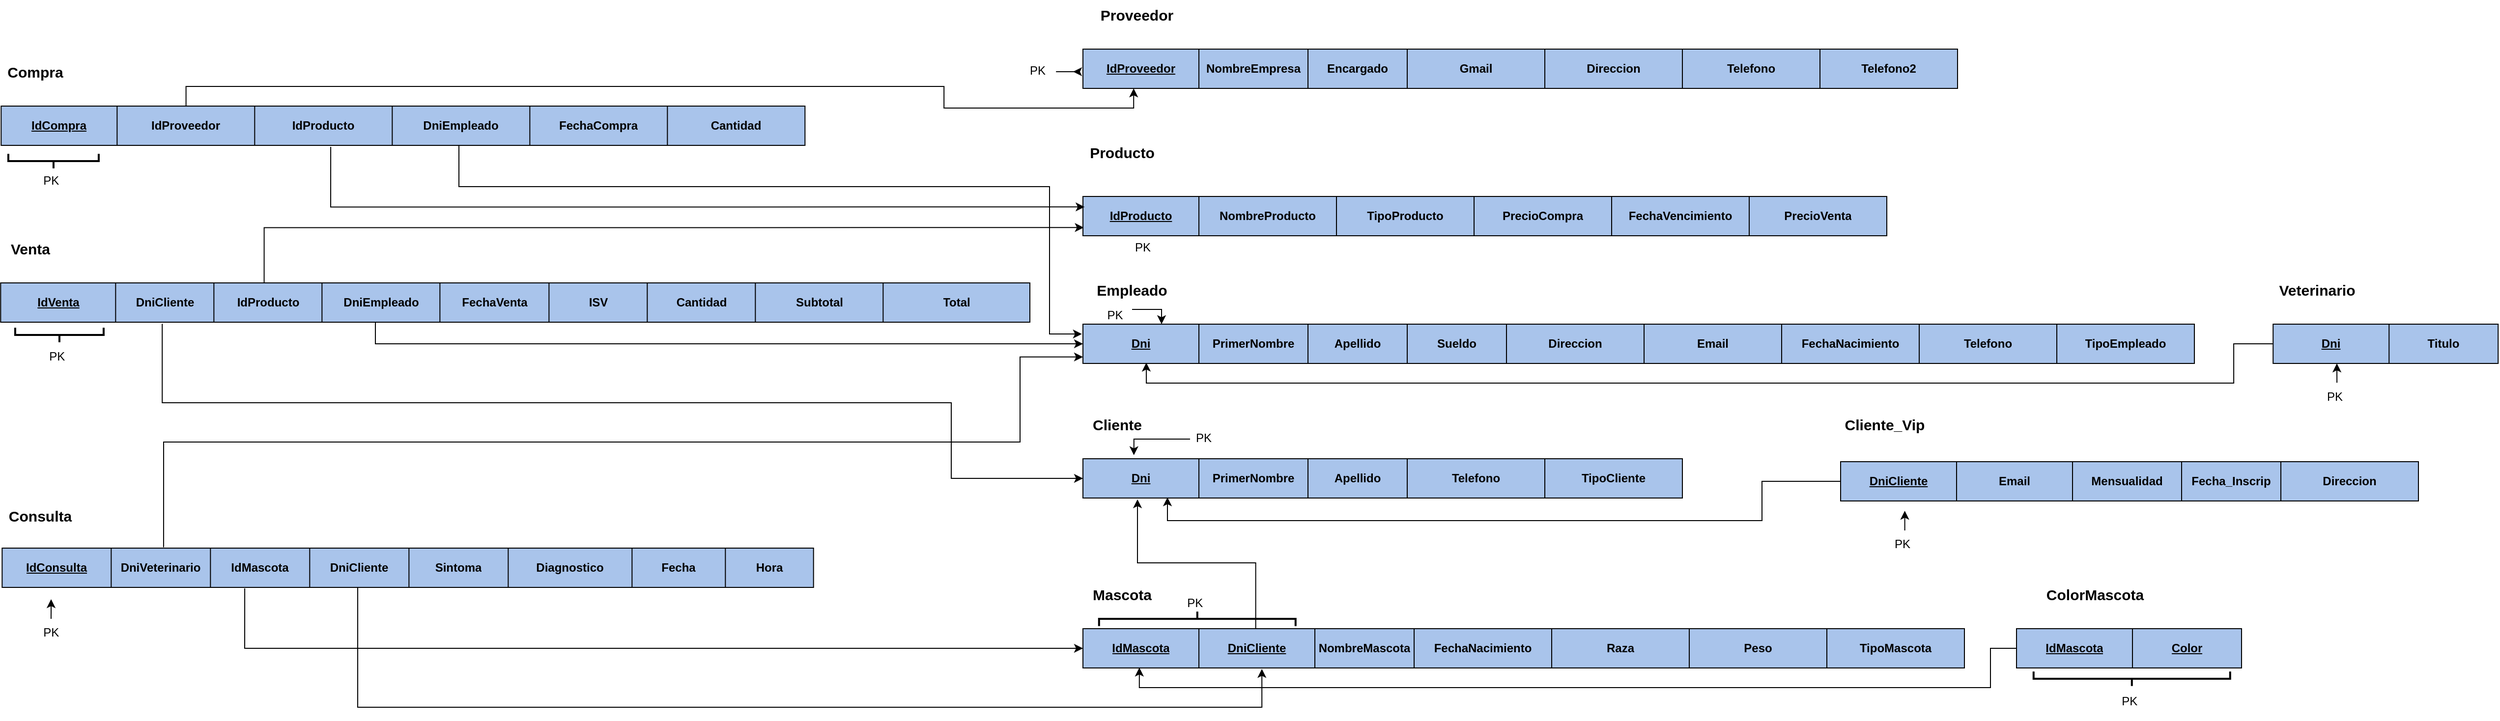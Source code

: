 <mxfile version="20.2.2" type="device" pages="2"><diagram id="XAmzY2Pm8uaofA_LqU26" name="D-Relacional"><mxGraphModel dx="2035" dy="433" grid="1" gridSize="10" guides="1" tooltips="1" connect="1" arrows="1" fold="1" page="1" pageScale="1" pageWidth="1169" pageHeight="827" math="0" shadow="0"><root><mxCell id="0"/><mxCell id="1" parent="0"/><mxCell id="cTobiSE4EGSaEk4WA8SZ-1" value="" style="shape=table;startSize=0;container=1;collapsible=0;childLayout=tableLayout;labelBackgroundColor=#FFFFFF;fillColor=#A9C4EB;" parent="1" vertex="1"><mxGeometry x="-6" y="100" width="890" height="40" as="geometry"/></mxCell><mxCell id="cTobiSE4EGSaEk4WA8SZ-2" value="" style="shape=tableRow;horizontal=0;startSize=0;swimlaneHead=0;swimlaneBody=0;top=0;left=0;bottom=0;right=0;collapsible=0;dropTarget=0;fillColor=none;points=[[0,0.5],[1,0.5]];portConstraint=eastwest;" parent="cTobiSE4EGSaEk4WA8SZ-1" vertex="1"><mxGeometry width="890" height="40" as="geometry"/></mxCell><mxCell id="cTobiSE4EGSaEk4WA8SZ-3" value="IdProveedor" style="shape=partialRectangle;html=1;whiteSpace=wrap;connectable=0;overflow=hidden;fillColor=none;top=0;left=0;bottom=0;right=0;pointerEvents=1;fontStyle=5;labelBackgroundColor=none;" parent="cTobiSE4EGSaEk4WA8SZ-2" vertex="1"><mxGeometry width="118" height="40" as="geometry"><mxRectangle width="118" height="40" as="alternateBounds"/></mxGeometry></mxCell><mxCell id="cTobiSE4EGSaEk4WA8SZ-4" value="NombreEmpresa" style="shape=partialRectangle;html=1;whiteSpace=wrap;connectable=0;overflow=hidden;fillColor=none;top=0;left=0;bottom=0;right=0;pointerEvents=1;fontStyle=1" parent="cTobiSE4EGSaEk4WA8SZ-2" vertex="1"><mxGeometry x="118" width="111" height="40" as="geometry"><mxRectangle width="111" height="40" as="alternateBounds"/></mxGeometry></mxCell><mxCell id="cTobiSE4EGSaEk4WA8SZ-5" value="Encargado" style="shape=partialRectangle;html=1;whiteSpace=wrap;connectable=0;overflow=hidden;fillColor=none;top=0;left=0;bottom=0;right=0;pointerEvents=1;fontStyle=1" parent="cTobiSE4EGSaEk4WA8SZ-2" vertex="1"><mxGeometry x="229" width="101" height="40" as="geometry"><mxRectangle width="101" height="40" as="alternateBounds"/></mxGeometry></mxCell><mxCell id="cTobiSE4EGSaEk4WA8SZ-6" value="Gmail" style="shape=partialRectangle;html=1;whiteSpace=wrap;connectable=0;overflow=hidden;fillColor=none;top=0;left=0;bottom=0;right=0;pointerEvents=1;fontStyle=1" parent="cTobiSE4EGSaEk4WA8SZ-2" vertex="1"><mxGeometry x="330" width="140" height="40" as="geometry"><mxRectangle width="140" height="40" as="alternateBounds"/></mxGeometry></mxCell><mxCell id="cTobiSE4EGSaEk4WA8SZ-8" value="Direccion" style="shape=partialRectangle;html=1;whiteSpace=wrap;connectable=0;overflow=hidden;fillColor=none;top=0;left=0;bottom=0;right=0;pointerEvents=1;fontStyle=1" parent="cTobiSE4EGSaEk4WA8SZ-2" vertex="1"><mxGeometry x="470" width="140" height="40" as="geometry"><mxRectangle width="140" height="40" as="alternateBounds"/></mxGeometry></mxCell><mxCell id="cTobiSE4EGSaEk4WA8SZ-9" value="Telefono" style="shape=partialRectangle;html=1;whiteSpace=wrap;connectable=0;overflow=hidden;fillColor=none;top=0;left=0;bottom=0;right=0;pointerEvents=1;fontStyle=1" parent="cTobiSE4EGSaEk4WA8SZ-2" vertex="1"><mxGeometry x="610" width="140" height="40" as="geometry"><mxRectangle width="140" height="40" as="alternateBounds"/></mxGeometry></mxCell><mxCell id="cTobiSE4EGSaEk4WA8SZ-10" value="Telefono2" style="shape=partialRectangle;html=1;whiteSpace=wrap;connectable=0;overflow=hidden;fillColor=none;top=0;left=0;bottom=0;right=0;pointerEvents=1;fontStyle=1" parent="cTobiSE4EGSaEk4WA8SZ-2" vertex="1"><mxGeometry x="750" width="140" height="40" as="geometry"><mxRectangle width="140" height="40" as="alternateBounds"/></mxGeometry></mxCell><mxCell id="cTobiSE4EGSaEk4WA8SZ-11" value="Proveedor" style="text;html=1;strokeColor=none;fillColor=none;align=center;verticalAlign=middle;whiteSpace=wrap;rounded=0;fontStyle=1;fontSize=15;" parent="1" vertex="1"><mxGeometry x="-6" y="50" width="110.11" height="30" as="geometry"/></mxCell><mxCell id="cTobiSE4EGSaEk4WA8SZ-12" value="" style="shape=table;startSize=0;container=1;collapsible=0;childLayout=tableLayout;fillColor=#A9C4EB;" parent="1" vertex="1"><mxGeometry x="-6" y="380" width="1131" height="40" as="geometry"/></mxCell><mxCell id="cTobiSE4EGSaEk4WA8SZ-13" value="" style="shape=tableRow;horizontal=0;startSize=0;swimlaneHead=0;swimlaneBody=0;top=0;left=0;bottom=0;right=0;collapsible=0;dropTarget=0;fillColor=none;points=[[0,0.5],[1,0.5]];portConstraint=eastwest;" parent="cTobiSE4EGSaEk4WA8SZ-12" vertex="1"><mxGeometry width="1131" height="40" as="geometry"/></mxCell><mxCell id="cTobiSE4EGSaEk4WA8SZ-14" value="Dni" style="shape=partialRectangle;html=1;whiteSpace=wrap;connectable=0;overflow=hidden;fillColor=none;top=0;left=0;bottom=0;right=0;pointerEvents=1;fontStyle=5" parent="cTobiSE4EGSaEk4WA8SZ-13" vertex="1"><mxGeometry width="118" height="40" as="geometry"><mxRectangle width="118" height="40" as="alternateBounds"/></mxGeometry></mxCell><mxCell id="cTobiSE4EGSaEk4WA8SZ-15" value="PrimerNombre" style="shape=partialRectangle;html=1;whiteSpace=wrap;connectable=0;overflow=hidden;fillColor=none;top=0;left=0;bottom=0;right=0;pointerEvents=1;fontStyle=1" parent="cTobiSE4EGSaEk4WA8SZ-13" vertex="1"><mxGeometry x="118" width="111" height="40" as="geometry"><mxRectangle width="111" height="40" as="alternateBounds"/></mxGeometry></mxCell><mxCell id="cTobiSE4EGSaEk4WA8SZ-16" value="Apellido" style="shape=partialRectangle;html=1;whiteSpace=wrap;connectable=0;overflow=hidden;fillColor=none;top=0;left=0;bottom=0;right=0;pointerEvents=1;fontStyle=1" parent="cTobiSE4EGSaEk4WA8SZ-13" vertex="1"><mxGeometry x="229" width="101" height="40" as="geometry"><mxRectangle width="101" height="40" as="alternateBounds"/></mxGeometry></mxCell><mxCell id="HLwdfLHRJOEblKdLwc0U-2" value="Sueldo" style="shape=partialRectangle;html=1;whiteSpace=wrap;connectable=0;overflow=hidden;fillColor=none;top=0;left=0;bottom=0;right=0;pointerEvents=1;fontStyle=1" parent="cTobiSE4EGSaEk4WA8SZ-13" vertex="1"><mxGeometry x="330" width="101" height="40" as="geometry"><mxRectangle width="101" height="40" as="alternateBounds"/></mxGeometry></mxCell><mxCell id="cTobiSE4EGSaEk4WA8SZ-17" value="Direccion" style="shape=partialRectangle;html=1;whiteSpace=wrap;connectable=0;overflow=hidden;fillColor=none;top=0;left=0;bottom=0;right=0;pointerEvents=1;fontStyle=1" parent="cTobiSE4EGSaEk4WA8SZ-13" vertex="1"><mxGeometry x="431" width="140" height="40" as="geometry"><mxRectangle width="140" height="40" as="alternateBounds"/></mxGeometry></mxCell><mxCell id="cTobiSE4EGSaEk4WA8SZ-18" value="Email" style="shape=partialRectangle;html=1;whiteSpace=wrap;connectable=0;overflow=hidden;fillColor=none;top=0;left=0;bottom=0;right=0;pointerEvents=1;fontStyle=1" parent="cTobiSE4EGSaEk4WA8SZ-13" vertex="1"><mxGeometry x="571" width="140" height="40" as="geometry"><mxRectangle width="140" height="40" as="alternateBounds"/></mxGeometry></mxCell><mxCell id="cTobiSE4EGSaEk4WA8SZ-19" value="FechaNacimiento" style="shape=partialRectangle;html=1;whiteSpace=wrap;connectable=0;overflow=hidden;fillColor=none;top=0;left=0;bottom=0;right=0;pointerEvents=1;fontStyle=1" parent="cTobiSE4EGSaEk4WA8SZ-13" vertex="1"><mxGeometry x="711" width="140" height="40" as="geometry"><mxRectangle width="140" height="40" as="alternateBounds"/></mxGeometry></mxCell><mxCell id="cTobiSE4EGSaEk4WA8SZ-20" value="Telefono" style="shape=partialRectangle;html=1;whiteSpace=wrap;connectable=0;overflow=hidden;fillColor=none;top=0;left=0;bottom=0;right=0;pointerEvents=1;fontStyle=1" parent="cTobiSE4EGSaEk4WA8SZ-13" vertex="1"><mxGeometry x="851" width="140" height="40" as="geometry"><mxRectangle width="140" height="40" as="alternateBounds"/></mxGeometry></mxCell><mxCell id="cTobiSE4EGSaEk4WA8SZ-21" value="TipoEmpleado" style="shape=partialRectangle;html=1;whiteSpace=wrap;connectable=0;overflow=hidden;fillColor=none;top=0;left=0;bottom=0;right=0;pointerEvents=1;fontStyle=1" parent="cTobiSE4EGSaEk4WA8SZ-13" vertex="1"><mxGeometry x="991" width="140" height="40" as="geometry"><mxRectangle width="140" height="40" as="alternateBounds"/></mxGeometry></mxCell><mxCell id="cTobiSE4EGSaEk4WA8SZ-22" value="Empleado" style="text;html=1;strokeColor=none;fillColor=none;align=center;verticalAlign=middle;whiteSpace=wrap;rounded=0;fontStyle=1;fontSize=15;" parent="1" vertex="1"><mxGeometry x="-6" y="330" width="100.11" height="30" as="geometry"/></mxCell><mxCell id="cTobiSE4EGSaEk4WA8SZ-23" value="" style="shape=table;startSize=0;container=1;collapsible=0;childLayout=tableLayout;fillColor=#A9C4EB;" parent="1" vertex="1"><mxGeometry x="-6" y="517" width="610" height="40" as="geometry"/></mxCell><mxCell id="cTobiSE4EGSaEk4WA8SZ-24" value="" style="shape=tableRow;horizontal=0;startSize=0;swimlaneHead=0;swimlaneBody=0;top=0;left=0;bottom=0;right=0;collapsible=0;dropTarget=0;fillColor=none;points=[[0,0.5],[1,0.5]];portConstraint=eastwest;" parent="cTobiSE4EGSaEk4WA8SZ-23" vertex="1"><mxGeometry width="610" height="40" as="geometry"/></mxCell><mxCell id="cTobiSE4EGSaEk4WA8SZ-25" value="Dni" style="shape=partialRectangle;html=1;whiteSpace=wrap;connectable=0;overflow=hidden;fillColor=none;top=0;left=0;bottom=0;right=0;pointerEvents=1;fontStyle=5" parent="cTobiSE4EGSaEk4WA8SZ-24" vertex="1"><mxGeometry width="118" height="40" as="geometry"><mxRectangle width="118" height="40" as="alternateBounds"/></mxGeometry></mxCell><mxCell id="cTobiSE4EGSaEk4WA8SZ-26" value="PrimerNombre" style="shape=partialRectangle;html=1;whiteSpace=wrap;connectable=0;overflow=hidden;fillColor=none;top=0;left=0;bottom=0;right=0;pointerEvents=1;fontStyle=1" parent="cTobiSE4EGSaEk4WA8SZ-24" vertex="1"><mxGeometry x="118" width="111" height="40" as="geometry"><mxRectangle width="111" height="40" as="alternateBounds"/></mxGeometry></mxCell><mxCell id="cTobiSE4EGSaEk4WA8SZ-27" value="Apellido" style="shape=partialRectangle;html=1;whiteSpace=wrap;connectable=0;overflow=hidden;fillColor=none;top=0;left=0;bottom=0;right=0;pointerEvents=1;fontStyle=1" parent="cTobiSE4EGSaEk4WA8SZ-24" vertex="1"><mxGeometry x="229" width="101" height="40" as="geometry"><mxRectangle width="101" height="40" as="alternateBounds"/></mxGeometry></mxCell><mxCell id="cTobiSE4EGSaEk4WA8SZ-28" value="Telefono" style="shape=partialRectangle;html=1;whiteSpace=wrap;connectable=0;overflow=hidden;fillColor=none;top=0;left=0;bottom=0;right=0;pointerEvents=1;fontStyle=1" parent="cTobiSE4EGSaEk4WA8SZ-24" vertex="1"><mxGeometry x="330" width="140" height="40" as="geometry"><mxRectangle width="140" height="40" as="alternateBounds"/></mxGeometry></mxCell><mxCell id="cTobiSE4EGSaEk4WA8SZ-29" value="TipoCliente" style="shape=partialRectangle;html=1;whiteSpace=wrap;connectable=0;overflow=hidden;fillColor=none;top=0;left=0;bottom=0;right=0;pointerEvents=1;fontStyle=1" parent="cTobiSE4EGSaEk4WA8SZ-24" vertex="1"><mxGeometry x="470" width="140" height="40" as="geometry"><mxRectangle width="140" height="40" as="alternateBounds"/></mxGeometry></mxCell><mxCell id="cTobiSE4EGSaEk4WA8SZ-30" value="Cliente" style="text;html=1;strokeColor=none;fillColor=none;align=center;verticalAlign=middle;whiteSpace=wrap;rounded=0;fontStyle=1;fontSize=15;" parent="1" vertex="1"><mxGeometry x="-6" y="467" width="70.11" height="30" as="geometry"/></mxCell><mxCell id="cTobiSE4EGSaEk4WA8SZ-32" value="" style="shape=table;startSize=0;container=1;collapsible=0;childLayout=tableLayout;fillColor=#A9C4EB;" parent="1" vertex="1"><mxGeometry x="765" y="520" width="588" height="40" as="geometry"/></mxCell><mxCell id="cTobiSE4EGSaEk4WA8SZ-33" value="" style="shape=tableRow;horizontal=0;startSize=0;swimlaneHead=0;swimlaneBody=0;top=0;left=0;bottom=0;right=0;collapsible=0;dropTarget=0;fillColor=none;points=[[0,0.5],[1,0.5]];portConstraint=eastwest;" parent="cTobiSE4EGSaEk4WA8SZ-32" vertex="1"><mxGeometry width="588" height="40" as="geometry"/></mxCell><mxCell id="cTobiSE4EGSaEk4WA8SZ-34" value="&lt;u&gt;DniCliente&lt;/u&gt;" style="shape=partialRectangle;html=1;whiteSpace=wrap;connectable=0;overflow=hidden;fillColor=none;top=0;left=0;bottom=0;right=0;pointerEvents=1;fontStyle=1" parent="cTobiSE4EGSaEk4WA8SZ-33" vertex="1"><mxGeometry width="118" height="40" as="geometry"><mxRectangle width="118" height="40" as="alternateBounds"/></mxGeometry></mxCell><mxCell id="cTobiSE4EGSaEk4WA8SZ-35" value="Email" style="shape=partialRectangle;html=1;whiteSpace=wrap;connectable=0;overflow=hidden;fillColor=none;top=0;left=0;bottom=0;right=0;pointerEvents=1;fontStyle=1" parent="cTobiSE4EGSaEk4WA8SZ-33" vertex="1"><mxGeometry x="118" width="118" height="40" as="geometry"><mxRectangle width="118" height="40" as="alternateBounds"/></mxGeometry></mxCell><mxCell id="cTobiSE4EGSaEk4WA8SZ-36" value="Mensualidad" style="shape=partialRectangle;html=1;whiteSpace=wrap;connectable=0;overflow=hidden;fillColor=none;top=0;left=0;bottom=0;right=0;pointerEvents=1;fontStyle=1" parent="cTobiSE4EGSaEk4WA8SZ-33" vertex="1"><mxGeometry x="236" width="111" height="40" as="geometry"><mxRectangle width="111" height="40" as="alternateBounds"/></mxGeometry></mxCell><mxCell id="cTobiSE4EGSaEk4WA8SZ-37" value="Fecha_Inscrip" style="shape=partialRectangle;html=1;whiteSpace=wrap;connectable=0;overflow=hidden;fillColor=none;top=0;left=0;bottom=0;right=0;pointerEvents=1;fontStyle=1" parent="cTobiSE4EGSaEk4WA8SZ-33" vertex="1"><mxGeometry x="347" width="101" height="40" as="geometry"><mxRectangle width="101" height="40" as="alternateBounds"/></mxGeometry></mxCell><mxCell id="cTobiSE4EGSaEk4WA8SZ-38" value="Direccion" style="shape=partialRectangle;html=1;whiteSpace=wrap;connectable=0;overflow=hidden;fillColor=none;top=0;left=0;bottom=0;right=0;pointerEvents=1;fontStyle=1" parent="cTobiSE4EGSaEk4WA8SZ-33" vertex="1"><mxGeometry x="448" width="140" height="40" as="geometry"><mxRectangle width="140" height="40" as="alternateBounds"/></mxGeometry></mxCell><mxCell id="cTobiSE4EGSaEk4WA8SZ-40" value="Cliente_Vip" style="text;html=1;strokeColor=none;fillColor=none;align=center;verticalAlign=middle;whiteSpace=wrap;rounded=0;fontStyle=1;fontSize=15;" parent="1" vertex="1"><mxGeometry x="765" y="467" width="90.11" height="30" as="geometry"/></mxCell><mxCell id="cTobiSE4EGSaEk4WA8SZ-48" value="Consulta" style="text;html=1;strokeColor=none;fillColor=none;align=center;verticalAlign=middle;whiteSpace=wrap;rounded=0;fontStyle=1;fontSize=15;" parent="1" vertex="1"><mxGeometry x="-1107.34" y="560" width="80.11" height="30" as="geometry"/></mxCell><mxCell id="cTobiSE4EGSaEk4WA8SZ-118" style="edgeStyle=orthogonalEdgeStyle;rounded=0;orthogonalLoop=1;jettySize=auto;html=1;fontSize=15;entryX=0.057;entryY=0.98;entryDx=0;entryDy=0;entryPerimeter=0;" parent="1" source="cTobiSE4EGSaEk4WA8SZ-50" target="cTobiSE4EGSaEk4WA8SZ-13" edge="1"><mxGeometry relative="1" as="geometry"><mxPoint x="34" y="450" as="targetPoint"/></mxGeometry></mxCell><mxCell id="cTobiSE4EGSaEk4WA8SZ-50" value="" style="shape=table;startSize=0;container=1;collapsible=0;childLayout=tableLayout;fillColor=#A9C4EB;" parent="1" vertex="1"><mxGeometry x="1205.11" y="380" width="229" height="40" as="geometry"/></mxCell><mxCell id="cTobiSE4EGSaEk4WA8SZ-51" value="" style="shape=tableRow;horizontal=0;startSize=0;swimlaneHead=0;swimlaneBody=0;top=0;left=0;bottom=0;right=0;collapsible=0;dropTarget=0;fillColor=none;points=[[0,0.5],[1,0.5]];portConstraint=eastwest;" parent="cTobiSE4EGSaEk4WA8SZ-50" vertex="1"><mxGeometry width="229" height="40" as="geometry"/></mxCell><mxCell id="cTobiSE4EGSaEk4WA8SZ-52" value="Dni" style="shape=partialRectangle;html=1;whiteSpace=wrap;connectable=0;overflow=hidden;fillColor=none;top=0;left=0;bottom=0;right=0;pointerEvents=1;fontStyle=5" parent="cTobiSE4EGSaEk4WA8SZ-51" vertex="1"><mxGeometry width="118" height="40" as="geometry"><mxRectangle width="118" height="40" as="alternateBounds"/></mxGeometry></mxCell><mxCell id="cTobiSE4EGSaEk4WA8SZ-53" value="Titulo" style="shape=partialRectangle;html=1;whiteSpace=wrap;connectable=0;overflow=hidden;fillColor=none;top=0;left=0;bottom=0;right=0;pointerEvents=1;fontStyle=1" parent="cTobiSE4EGSaEk4WA8SZ-51" vertex="1"><mxGeometry x="118" width="111" height="40" as="geometry"><mxRectangle width="111" height="40" as="alternateBounds"/></mxGeometry></mxCell><mxCell id="cTobiSE4EGSaEk4WA8SZ-54" value="Veterinario" style="text;html=1;strokeColor=none;fillColor=none;align=center;verticalAlign=middle;whiteSpace=wrap;rounded=0;fontStyle=1;fontSize=15;" parent="1" vertex="1"><mxGeometry x="1205.11" y="330" width="90.11" height="30" as="geometry"/></mxCell><mxCell id="cTobiSE4EGSaEk4WA8SZ-55" value="" style="shape=table;startSize=0;container=1;collapsible=0;childLayout=tableLayout;fillColor=#A9C4EB;" parent="1" vertex="1"><mxGeometry x="-6.0" y="250" width="818" height="40" as="geometry"/></mxCell><mxCell id="cTobiSE4EGSaEk4WA8SZ-56" value="" style="shape=tableRow;horizontal=0;startSize=0;swimlaneHead=0;swimlaneBody=0;top=0;left=0;bottom=0;right=0;collapsible=0;dropTarget=0;fillColor=none;points=[[0,0.5],[1,0.5]];portConstraint=eastwest;" parent="cTobiSE4EGSaEk4WA8SZ-55" vertex="1"><mxGeometry width="818" height="40" as="geometry"/></mxCell><mxCell id="cTobiSE4EGSaEk4WA8SZ-57" value="IdProducto" style="shape=partialRectangle;html=1;whiteSpace=wrap;connectable=0;overflow=hidden;fillColor=none;top=0;left=0;bottom=0;right=0;pointerEvents=1;fontStyle=5" parent="cTobiSE4EGSaEk4WA8SZ-56" vertex="1"><mxGeometry width="118" height="40" as="geometry"><mxRectangle width="118" height="40" as="alternateBounds"/></mxGeometry></mxCell><mxCell id="4yWXwOVykgRyZm-Iu1ia-2" value="NombreProducto" style="shape=partialRectangle;html=1;whiteSpace=wrap;connectable=0;overflow=hidden;fillColor=none;top=0;left=0;bottom=0;right=0;pointerEvents=1;fontStyle=1" parent="cTobiSE4EGSaEk4WA8SZ-56" vertex="1"><mxGeometry x="118" width="140" height="40" as="geometry"><mxRectangle width="140" height="40" as="alternateBounds"/></mxGeometry></mxCell><mxCell id="HLwdfLHRJOEblKdLwc0U-1" value="TipoProducto" style="shape=partialRectangle;html=1;whiteSpace=wrap;connectable=0;overflow=hidden;fillColor=none;top=0;left=0;bottom=0;right=0;pointerEvents=1;fontStyle=1" parent="cTobiSE4EGSaEk4WA8SZ-56" vertex="1"><mxGeometry x="258" width="140" height="40" as="geometry"><mxRectangle width="140" height="40" as="alternateBounds"/></mxGeometry></mxCell><mxCell id="cTobiSE4EGSaEk4WA8SZ-58" value="PrecioCompra" style="shape=partialRectangle;html=1;whiteSpace=wrap;connectable=0;overflow=hidden;fillColor=none;top=0;left=0;bottom=0;right=0;pointerEvents=1;fontStyle=1" parent="cTobiSE4EGSaEk4WA8SZ-56" vertex="1"><mxGeometry x="398" width="140" height="40" as="geometry"><mxRectangle width="140" height="40" as="alternateBounds"/></mxGeometry></mxCell><mxCell id="cTobiSE4EGSaEk4WA8SZ-59" value="FechaVencimiento" style="shape=partialRectangle;html=1;whiteSpace=wrap;connectable=0;overflow=hidden;fillColor=none;top=0;left=0;bottom=0;right=0;pointerEvents=1;fontStyle=1" parent="cTobiSE4EGSaEk4WA8SZ-56" vertex="1"><mxGeometry x="538" width="140" height="40" as="geometry"><mxRectangle width="140" height="40" as="alternateBounds"/></mxGeometry></mxCell><mxCell id="cTobiSE4EGSaEk4WA8SZ-60" value="PrecioVenta" style="shape=partialRectangle;html=1;whiteSpace=wrap;connectable=0;overflow=hidden;fillColor=none;top=0;left=0;bottom=0;right=0;pointerEvents=1;fontStyle=1" parent="cTobiSE4EGSaEk4WA8SZ-56" vertex="1"><mxGeometry x="678" width="140" height="40" as="geometry"><mxRectangle width="140" height="40" as="alternateBounds"/></mxGeometry></mxCell><mxCell id="cTobiSE4EGSaEk4WA8SZ-62" value="Producto" style="text;html=1;strokeColor=none;fillColor=none;align=center;verticalAlign=middle;whiteSpace=wrap;rounded=0;fontStyle=1;fontSize=15;" parent="1" vertex="1"><mxGeometry x="-6.0" y="190" width="80.11" height="30" as="geometry"/></mxCell><mxCell id="cTobiSE4EGSaEk4WA8SZ-121" style="edgeStyle=orthogonalEdgeStyle;rounded=0;orthogonalLoop=1;jettySize=auto;html=1;fontSize=15;exitX=0.196;exitY=0.013;exitDx=0;exitDy=0;exitPerimeter=0;entryX=0.091;entryY=1.033;entryDx=0;entryDy=0;entryPerimeter=0;" parent="1" source="cTobiSE4EGSaEk4WA8SZ-65" target="cTobiSE4EGSaEk4WA8SZ-23" edge="1"><mxGeometry relative="1" as="geometry"><Array as="points"><mxPoint x="170" y="623"/><mxPoint x="50" y="623"/></Array><mxPoint x="50" y="580" as="targetPoint"/></mxGeometry></mxCell><mxCell id="cTobiSE4EGSaEk4WA8SZ-64" value="" style="shape=table;startSize=0;container=1;collapsible=0;childLayout=tableLayout;fillColor=#A9C4EB;" parent="1" vertex="1"><mxGeometry x="-6" y="690" width="897" height="40" as="geometry"/></mxCell><mxCell id="cTobiSE4EGSaEk4WA8SZ-65" value="" style="shape=tableRow;horizontal=0;startSize=0;swimlaneHead=0;swimlaneBody=0;top=0;left=0;bottom=0;right=0;collapsible=0;dropTarget=0;fillColor=none;points=[[0,0.5],[1,0.5]];portConstraint=eastwest;" parent="cTobiSE4EGSaEk4WA8SZ-64" vertex="1"><mxGeometry width="897" height="40" as="geometry"/></mxCell><mxCell id="cTobiSE4EGSaEk4WA8SZ-66" value="IdMascota" style="shape=partialRectangle;html=1;whiteSpace=wrap;connectable=0;overflow=hidden;fillColor=none;top=0;left=0;bottom=0;right=0;pointerEvents=1;fontStyle=5" parent="cTobiSE4EGSaEk4WA8SZ-65" vertex="1"><mxGeometry width="118" height="40" as="geometry"><mxRectangle width="118" height="40" as="alternateBounds"/></mxGeometry></mxCell><mxCell id="cTobiSE4EGSaEk4WA8SZ-67" value="DniCliente" style="shape=partialRectangle;html=1;whiteSpace=wrap;connectable=0;overflow=hidden;fillColor=none;top=0;left=0;bottom=0;right=0;pointerEvents=1;fontStyle=5" parent="cTobiSE4EGSaEk4WA8SZ-65" vertex="1"><mxGeometry x="118" width="118" height="40" as="geometry"><mxRectangle width="118" height="40" as="alternateBounds"/></mxGeometry></mxCell><mxCell id="cTobiSE4EGSaEk4WA8SZ-68" value="NombreMascota" style="shape=partialRectangle;html=1;whiteSpace=wrap;connectable=0;overflow=hidden;fillColor=none;top=0;left=0;bottom=0;right=0;pointerEvents=1;fontStyle=1" parent="cTobiSE4EGSaEk4WA8SZ-65" vertex="1"><mxGeometry x="236" width="101" height="40" as="geometry"><mxRectangle width="101" height="40" as="alternateBounds"/></mxGeometry></mxCell><mxCell id="cTobiSE4EGSaEk4WA8SZ-69" value="FechaNacimiento" style="shape=partialRectangle;html=1;whiteSpace=wrap;connectable=0;overflow=hidden;fillColor=none;top=0;left=0;bottom=0;right=0;pointerEvents=1;fontStyle=1" parent="cTobiSE4EGSaEk4WA8SZ-65" vertex="1"><mxGeometry x="337" width="140" height="40" as="geometry"><mxRectangle width="140" height="40" as="alternateBounds"/></mxGeometry></mxCell><mxCell id="cTobiSE4EGSaEk4WA8SZ-70" value="Raza" style="shape=partialRectangle;html=1;whiteSpace=wrap;connectable=0;overflow=hidden;fillColor=none;top=0;left=0;bottom=0;right=0;pointerEvents=1;fontStyle=1" parent="cTobiSE4EGSaEk4WA8SZ-65" vertex="1"><mxGeometry x="477" width="140" height="40" as="geometry"><mxRectangle width="140" height="40" as="alternateBounds"/></mxGeometry></mxCell><mxCell id="cTobiSE4EGSaEk4WA8SZ-71" value="Peso" style="shape=partialRectangle;html=1;whiteSpace=wrap;connectable=0;overflow=hidden;fillColor=none;top=0;left=0;bottom=0;right=0;pointerEvents=1;fontStyle=1" parent="cTobiSE4EGSaEk4WA8SZ-65" vertex="1"><mxGeometry x="617" width="140" height="40" as="geometry"><mxRectangle width="140" height="40" as="alternateBounds"/></mxGeometry></mxCell><mxCell id="cTobiSE4EGSaEk4WA8SZ-72" value="TipoMascota" style="shape=partialRectangle;html=1;whiteSpace=wrap;connectable=0;overflow=hidden;fillColor=none;top=0;left=0;bottom=0;right=0;pointerEvents=1;fontStyle=1" parent="cTobiSE4EGSaEk4WA8SZ-65" vertex="1"><mxGeometry x="757" width="140" height="40" as="geometry"><mxRectangle width="140" height="40" as="alternateBounds"/></mxGeometry></mxCell><mxCell id="cTobiSE4EGSaEk4WA8SZ-73" value="Mascota" style="text;html=1;strokeColor=none;fillColor=none;align=center;verticalAlign=middle;whiteSpace=wrap;rounded=0;fontStyle=1;fontSize=15;" parent="1" vertex="1"><mxGeometry x="-6" y="640" width="79.61" height="30" as="geometry"/></mxCell><mxCell id="cTobiSE4EGSaEk4WA8SZ-122" style="edgeStyle=orthogonalEdgeStyle;rounded=0;orthogonalLoop=1;jettySize=auto;html=1;fontSize=15;exitX=0.23;exitY=-0.011;exitDx=0;exitDy=0;exitPerimeter=0;entryX=0.058;entryY=1;entryDx=0;entryDy=0;entryPerimeter=0;" parent="1" source="cTobiSE4EGSaEk4WA8SZ-78" target="cTobiSE4EGSaEk4WA8SZ-2" edge="1"><mxGeometry relative="1" as="geometry"/></mxCell><mxCell id="cTobiSE4EGSaEk4WA8SZ-77" value="" style="shape=table;startSize=0;container=1;collapsible=0;childLayout=tableLayout;fillColor=#A9C4EB;" parent="1" vertex="1"><mxGeometry x="-1106.84" y="158" width="818" height="40" as="geometry"/></mxCell><mxCell id="cTobiSE4EGSaEk4WA8SZ-78" value="" style="shape=tableRow;horizontal=0;startSize=0;swimlaneHead=0;swimlaneBody=0;top=0;left=0;bottom=0;right=0;collapsible=0;dropTarget=0;fillColor=none;points=[[0,0.5],[1,0.5]];portConstraint=eastwest;" parent="cTobiSE4EGSaEk4WA8SZ-77" vertex="1"><mxGeometry width="818" height="40" as="geometry"/></mxCell><mxCell id="ls3lJaZ0AlTsaq9N6o0K-1" value="IdCompra" style="shape=partialRectangle;html=1;whiteSpace=wrap;connectable=0;overflow=hidden;fillColor=none;top=0;left=0;bottom=0;right=0;pointerEvents=1;fontStyle=5" parent="cTobiSE4EGSaEk4WA8SZ-78" vertex="1"><mxGeometry width="118" height="40" as="geometry"><mxRectangle width="118" height="40" as="alternateBounds"/></mxGeometry></mxCell><mxCell id="ls3lJaZ0AlTsaq9N6o0K-2" value="IdProveedor" style="shape=partialRectangle;html=1;whiteSpace=wrap;connectable=0;overflow=hidden;fillColor=none;top=0;left=0;bottom=0;right=0;pointerEvents=1;fontStyle=1" parent="cTobiSE4EGSaEk4WA8SZ-78" vertex="1"><mxGeometry x="118" width="140" height="40" as="geometry"><mxRectangle width="140" height="40" as="alternateBounds"/></mxGeometry></mxCell><mxCell id="ls3lJaZ0AlTsaq9N6o0K-3" value="IdProducto" style="shape=partialRectangle;html=1;whiteSpace=wrap;connectable=0;overflow=hidden;fillColor=none;top=0;left=0;bottom=0;right=0;pointerEvents=1;fontStyle=1" parent="cTobiSE4EGSaEk4WA8SZ-78" vertex="1"><mxGeometry x="258" width="140" height="40" as="geometry"><mxRectangle width="140" height="40" as="alternateBounds"/></mxGeometry></mxCell><mxCell id="ls3lJaZ0AlTsaq9N6o0K-4" value="DniEmpleado" style="shape=partialRectangle;html=1;whiteSpace=wrap;connectable=0;overflow=hidden;fillColor=none;top=0;left=0;bottom=0;right=0;pointerEvents=1;fontStyle=1" parent="cTobiSE4EGSaEk4WA8SZ-78" vertex="1"><mxGeometry x="398" width="140" height="40" as="geometry"><mxRectangle width="140" height="40" as="alternateBounds"/></mxGeometry></mxCell><mxCell id="cTobiSE4EGSaEk4WA8SZ-82" value="FechaCompra" style="shape=partialRectangle;html=1;whiteSpace=wrap;connectable=0;overflow=hidden;fillColor=none;top=0;left=0;bottom=0;right=0;pointerEvents=1;fontStyle=1" parent="cTobiSE4EGSaEk4WA8SZ-78" vertex="1"><mxGeometry x="538" width="140" height="40" as="geometry"><mxRectangle width="140" height="40" as="alternateBounds"/></mxGeometry></mxCell><mxCell id="cTobiSE4EGSaEk4WA8SZ-83" value="Cantidad" style="shape=partialRectangle;html=1;whiteSpace=wrap;connectable=0;overflow=hidden;fillColor=none;top=0;left=0;bottom=0;right=0;pointerEvents=1;fontStyle=1" parent="cTobiSE4EGSaEk4WA8SZ-78" vertex="1"><mxGeometry x="678" width="140" height="40" as="geometry"><mxRectangle width="140" height="40" as="alternateBounds"/></mxGeometry></mxCell><mxCell id="cTobiSE4EGSaEk4WA8SZ-84" value="Compra" style="text;html=1;strokeColor=none;fillColor=none;align=center;verticalAlign=middle;whiteSpace=wrap;rounded=0;fontStyle=1;fontSize=15;" parent="1" vertex="1"><mxGeometry x="-1106.84" y="108" width="69.61" height="30" as="geometry"/></mxCell><mxCell id="ls3lJaZ0AlTsaq9N6o0K-10" style="edgeStyle=orthogonalEdgeStyle;rounded=0;orthogonalLoop=1;jettySize=auto;html=1;entryX=0.001;entryY=0.792;entryDx=0;entryDy=0;entryPerimeter=0;exitX=0.256;exitY=0.025;exitDx=0;exitDy=0;exitPerimeter=0;" parent="1" source="cTobiSE4EGSaEk4WA8SZ-88" target="cTobiSE4EGSaEk4WA8SZ-56" edge="1"><mxGeometry relative="1" as="geometry"/></mxCell><mxCell id="cTobiSE4EGSaEk4WA8SZ-87" value="" style="shape=table;startSize=0;container=1;collapsible=0;childLayout=tableLayout;fillColor=#A9C4EB;" parent="1" vertex="1"><mxGeometry x="-1107.34" y="338" width="1047.34" height="40" as="geometry"/></mxCell><mxCell id="cTobiSE4EGSaEk4WA8SZ-88" value="" style="shape=tableRow;horizontal=0;startSize=0;swimlaneHead=0;swimlaneBody=0;top=0;left=0;bottom=0;right=0;collapsible=0;dropTarget=0;fillColor=none;points=[[0,0.5],[1,0.5]];portConstraint=eastwest;" parent="cTobiSE4EGSaEk4WA8SZ-87" vertex="1"><mxGeometry width="1047.34" height="40" as="geometry"/></mxCell><mxCell id="cTobiSE4EGSaEk4WA8SZ-89" value="IdVenta" style="shape=partialRectangle;html=1;whiteSpace=wrap;connectable=0;overflow=hidden;fillColor=none;top=0;left=0;bottom=0;right=0;pointerEvents=1;fontStyle=5" parent="cTobiSE4EGSaEk4WA8SZ-88" vertex="1"><mxGeometry width="117" height="40" as="geometry"><mxRectangle width="117" height="40" as="alternateBounds"/></mxGeometry></mxCell><mxCell id="ls3lJaZ0AlTsaq9N6o0K-5" value="DniCliente" style="shape=partialRectangle;html=1;whiteSpace=wrap;connectable=0;overflow=hidden;fillColor=none;top=0;left=0;bottom=0;right=0;pointerEvents=1;fontStyle=1" parent="cTobiSE4EGSaEk4WA8SZ-88" vertex="1"><mxGeometry x="117" width="100" height="40" as="geometry"><mxRectangle width="100" height="40" as="alternateBounds"/></mxGeometry></mxCell><mxCell id="ls3lJaZ0AlTsaq9N6o0K-6" value="IdProducto" style="shape=partialRectangle;html=1;whiteSpace=wrap;connectable=0;overflow=hidden;fillColor=none;top=0;left=0;bottom=0;right=0;pointerEvents=1;fontStyle=1" parent="cTobiSE4EGSaEk4WA8SZ-88" vertex="1"><mxGeometry x="217" width="110" height="40" as="geometry"><mxRectangle width="110" height="40" as="alternateBounds"/></mxGeometry></mxCell><mxCell id="ls3lJaZ0AlTsaq9N6o0K-7" value="DniEmpleado" style="shape=partialRectangle;html=1;whiteSpace=wrap;connectable=0;overflow=hidden;fillColor=none;top=0;left=0;bottom=0;right=0;pointerEvents=1;fontStyle=1" parent="cTobiSE4EGSaEk4WA8SZ-88" vertex="1"><mxGeometry x="327" width="120" height="40" as="geometry"><mxRectangle width="120" height="40" as="alternateBounds"/></mxGeometry></mxCell><mxCell id="cTobiSE4EGSaEk4WA8SZ-92" value="FechaVenta" style="shape=partialRectangle;html=1;whiteSpace=wrap;connectable=0;overflow=hidden;fillColor=none;top=0;left=0;bottom=0;right=0;pointerEvents=1;fontStyle=1" parent="cTobiSE4EGSaEk4WA8SZ-88" vertex="1"><mxGeometry x="447" width="111" height="40" as="geometry"><mxRectangle width="111" height="40" as="alternateBounds"/></mxGeometry></mxCell><mxCell id="cTobiSE4EGSaEk4WA8SZ-93" value="ISV" style="shape=partialRectangle;html=1;whiteSpace=wrap;connectable=0;overflow=hidden;fillColor=none;top=0;left=0;bottom=0;right=0;pointerEvents=1;fontStyle=1" parent="cTobiSE4EGSaEk4WA8SZ-88" vertex="1"><mxGeometry x="558" width="100" height="40" as="geometry"><mxRectangle width="100" height="40" as="alternateBounds"/></mxGeometry></mxCell><mxCell id="cTobiSE4EGSaEk4WA8SZ-94" value="Cantidad" style="shape=partialRectangle;html=1;whiteSpace=wrap;connectable=0;overflow=hidden;fillColor=none;top=0;left=0;bottom=0;right=0;pointerEvents=1;fontStyle=1" parent="cTobiSE4EGSaEk4WA8SZ-88" vertex="1"><mxGeometry x="658" width="110" height="40" as="geometry"><mxRectangle width="110" height="40" as="alternateBounds"/></mxGeometry></mxCell><mxCell id="cTobiSE4EGSaEk4WA8SZ-95" value="Subtotal" style="shape=partialRectangle;html=1;whiteSpace=wrap;connectable=0;overflow=hidden;fillColor=none;top=0;left=0;bottom=0;right=0;pointerEvents=1;fontStyle=1" parent="cTobiSE4EGSaEk4WA8SZ-88" vertex="1"><mxGeometry x="768" width="130" height="40" as="geometry"><mxRectangle width="130" height="40" as="alternateBounds"/></mxGeometry></mxCell><mxCell id="cTobiSE4EGSaEk4WA8SZ-96" value="Total" style="shape=partialRectangle;html=1;whiteSpace=wrap;connectable=0;overflow=hidden;fillColor=none;top=0;left=0;bottom=0;right=0;pointerEvents=1;fontStyle=1" parent="cTobiSE4EGSaEk4WA8SZ-88" vertex="1"><mxGeometry x="898" width="149" height="40" as="geometry"><mxRectangle width="149" height="40" as="alternateBounds"/></mxGeometry></mxCell><mxCell id="cTobiSE4EGSaEk4WA8SZ-97" value="Venta" style="text;html=1;strokeColor=none;fillColor=none;align=center;verticalAlign=middle;whiteSpace=wrap;rounded=0;fontStyle=1;fontSize=15;" parent="1" vertex="1"><mxGeometry x="-1107.34" y="288" width="60" height="30" as="geometry"/></mxCell><mxCell id="CAlqJnyCteMwgR2IEWJs-2" style="edgeStyle=orthogonalEdgeStyle;rounded=0;orthogonalLoop=1;jettySize=auto;html=1;exitX=0.199;exitY=-0.021;exitDx=0;exitDy=0;exitPerimeter=0;entryX=0;entryY=0.835;entryDx=0;entryDy=0;entryPerimeter=0;" parent="1" source="cTobiSE4EGSaEk4WA8SZ-102" target="cTobiSE4EGSaEk4WA8SZ-13" edge="1"><mxGeometry relative="1" as="geometry"><mxPoint x="-10" y="410" as="targetPoint"/><Array as="points"><mxPoint x="-941" y="500"/><mxPoint x="-70" y="500"/><mxPoint x="-70" y="413"/></Array></mxGeometry></mxCell><mxCell id="bP_v5WeRJivbHrq_oq79-4" style="edgeStyle=orthogonalEdgeStyle;rounded=0;orthogonalLoop=1;jettySize=auto;html=1;entryX=0;entryY=0.5;entryDx=0;entryDy=0;exitX=0.299;exitY=1.025;exitDx=0;exitDy=0;exitPerimeter=0;" parent="1" source="cTobiSE4EGSaEk4WA8SZ-102" target="cTobiSE4EGSaEk4WA8SZ-65" edge="1"><mxGeometry relative="1" as="geometry"><mxPoint x="-856" y="590" as="sourcePoint"/></mxGeometry></mxCell><mxCell id="4mht5zdsYIaBmkER1DEL-19" style="edgeStyle=orthogonalEdgeStyle;rounded=0;orthogonalLoop=1;jettySize=auto;html=1;entryX=0.203;entryY=1.025;entryDx=0;entryDy=0;entryPerimeter=0;exitX=0.404;exitY=1;exitDx=0;exitDy=0;exitPerimeter=0;" parent="1" source="cTobiSE4EGSaEk4WA8SZ-102" target="cTobiSE4EGSaEk4WA8SZ-65" edge="1"><mxGeometry relative="1" as="geometry"><Array as="points"><mxPoint x="-744" y="770"/><mxPoint x="176" y="770"/></Array></mxGeometry></mxCell><mxCell id="cTobiSE4EGSaEk4WA8SZ-101" value="" style="shape=table;startSize=0;container=1;collapsible=0;childLayout=tableLayout;fillColor=#A9C4EB;fontStyle=1" parent="1" vertex="1"><mxGeometry x="-1105.84" y="608" width="825.68" height="40" as="geometry"/></mxCell><mxCell id="cTobiSE4EGSaEk4WA8SZ-102" value="" style="shape=tableRow;horizontal=0;startSize=0;swimlaneHead=0;swimlaneBody=0;top=0;left=0;bottom=0;right=0;collapsible=0;dropTarget=0;fillColor=none;points=[[0,0.5],[1,0.5]];portConstraint=eastwest;" parent="cTobiSE4EGSaEk4WA8SZ-101" vertex="1"><mxGeometry width="825.68" height="40" as="geometry"/></mxCell><mxCell id="cTobiSE4EGSaEk4WA8SZ-104" value="&lt;u&gt;IdConsulta&lt;/u&gt;" style="shape=partialRectangle;html=1;whiteSpace=wrap;connectable=0;overflow=hidden;fillColor=none;top=0;left=0;bottom=0;right=0;pointerEvents=1;fontStyle=1" parent="cTobiSE4EGSaEk4WA8SZ-102" vertex="1"><mxGeometry width="111" height="40" as="geometry"><mxRectangle width="111" height="40" as="alternateBounds"/></mxGeometry></mxCell><mxCell id="cTobiSE4EGSaEk4WA8SZ-105" value="DniVeterinario" style="shape=partialRectangle;html=1;whiteSpace=wrap;connectable=0;overflow=hidden;fillColor=none;top=0;left=0;bottom=0;right=0;pointerEvents=1;fontStyle=1" parent="cTobiSE4EGSaEk4WA8SZ-102" vertex="1"><mxGeometry x="111" width="101" height="40" as="geometry"><mxRectangle width="101" height="40" as="alternateBounds"/></mxGeometry></mxCell><mxCell id="bP_v5WeRJivbHrq_oq79-1" value="IdMascota" style="shape=partialRectangle;html=1;whiteSpace=wrap;connectable=0;overflow=hidden;fillColor=none;top=0;left=0;bottom=0;right=0;pointerEvents=1;fontStyle=1" parent="cTobiSE4EGSaEk4WA8SZ-102" vertex="1"><mxGeometry x="212" width="101" height="40" as="geometry"><mxRectangle width="101" height="40" as="alternateBounds"/></mxGeometry></mxCell><mxCell id="4yWXwOVykgRyZm-Iu1ia-4" value="DniCliente" style="shape=partialRectangle;html=1;whiteSpace=wrap;connectable=0;overflow=hidden;fillColor=none;top=0;left=0;bottom=0;right=0;pointerEvents=1;fontStyle=1" parent="cTobiSE4EGSaEk4WA8SZ-102" vertex="1"><mxGeometry x="313" width="101" height="40" as="geometry"><mxRectangle width="101" height="40" as="alternateBounds"/></mxGeometry></mxCell><mxCell id="bP_v5WeRJivbHrq_oq79-3" value="Sintoma" style="shape=partialRectangle;html=1;whiteSpace=wrap;connectable=0;overflow=hidden;fillColor=none;top=0;left=0;bottom=0;right=0;pointerEvents=1;fontStyle=1" parent="cTobiSE4EGSaEk4WA8SZ-102" vertex="1"><mxGeometry x="414" width="101" height="40" as="geometry"><mxRectangle width="101" height="40" as="alternateBounds"/></mxGeometry></mxCell><mxCell id="bP_v5WeRJivbHrq_oq79-2" value="Diagnostico" style="shape=partialRectangle;html=1;whiteSpace=wrap;connectable=0;overflow=hidden;fillColor=none;top=0;left=0;bottom=0;right=0;pointerEvents=1;fontStyle=1" parent="cTobiSE4EGSaEk4WA8SZ-102" vertex="1"><mxGeometry x="515" width="126" height="40" as="geometry"><mxRectangle width="126" height="40" as="alternateBounds"/></mxGeometry></mxCell><mxCell id="cTobiSE4EGSaEk4WA8SZ-106" value="Fecha" style="shape=partialRectangle;html=1;whiteSpace=wrap;connectable=0;overflow=hidden;fillColor=none;top=0;left=0;bottom=0;right=0;pointerEvents=1;fontStyle=1" parent="cTobiSE4EGSaEk4WA8SZ-102" vertex="1"><mxGeometry x="641" width="95" height="40" as="geometry"><mxRectangle width="95" height="40" as="alternateBounds"/></mxGeometry></mxCell><mxCell id="cTobiSE4EGSaEk4WA8SZ-107" value="Hora" style="shape=partialRectangle;html=1;whiteSpace=wrap;connectable=0;overflow=hidden;fillColor=none;top=0;left=0;bottom=0;right=0;pointerEvents=1;fontStyle=1" parent="cTobiSE4EGSaEk4WA8SZ-102" vertex="1"><mxGeometry x="736" width="90" height="40" as="geometry"><mxRectangle width="90" height="40" as="alternateBounds"/></mxGeometry></mxCell><mxCell id="cTobiSE4EGSaEk4WA8SZ-111" value="" style="shape=table;startSize=0;container=1;collapsible=0;childLayout=tableLayout;fillColor=#A9C4EB;fontStyle=1" parent="1" vertex="1"><mxGeometry x="944" y="690" width="229" height="40" as="geometry"/></mxCell><mxCell id="cTobiSE4EGSaEk4WA8SZ-112" value="" style="shape=tableRow;horizontal=0;startSize=0;swimlaneHead=0;swimlaneBody=0;top=0;left=0;bottom=0;right=0;collapsible=0;dropTarget=0;fillColor=none;points=[[0,0.5],[1,0.5]];portConstraint=eastwest;" parent="cTobiSE4EGSaEk4WA8SZ-111" vertex="1"><mxGeometry width="229" height="40" as="geometry"/></mxCell><mxCell id="cTobiSE4EGSaEk4WA8SZ-113" value="IdMascota" style="shape=partialRectangle;html=1;whiteSpace=wrap;connectable=0;overflow=hidden;fillColor=none;top=0;left=0;bottom=0;right=0;pointerEvents=1;fontStyle=5" parent="cTobiSE4EGSaEk4WA8SZ-112" vertex="1"><mxGeometry width="118" height="40" as="geometry"><mxRectangle width="118" height="40" as="alternateBounds"/></mxGeometry></mxCell><mxCell id="cTobiSE4EGSaEk4WA8SZ-114" value="Color" style="shape=partialRectangle;html=1;whiteSpace=wrap;connectable=0;overflow=hidden;fillColor=none;top=0;left=0;bottom=0;right=0;pointerEvents=1;fontStyle=5" parent="cTobiSE4EGSaEk4WA8SZ-112" vertex="1"><mxGeometry x="118" width="111" height="40" as="geometry"><mxRectangle width="111" height="40" as="alternateBounds"/></mxGeometry></mxCell><mxCell id="cTobiSE4EGSaEk4WA8SZ-115" value="ColorMascota" style="text;html=1;strokeColor=none;fillColor=none;align=center;verticalAlign=middle;whiteSpace=wrap;rounded=0;fontStyle=1;fontSize=15;" parent="1" vertex="1"><mxGeometry x="963.61" y="640" width="120" height="30" as="geometry"/></mxCell><mxCell id="cTobiSE4EGSaEk4WA8SZ-119" style="edgeStyle=orthogonalEdgeStyle;rounded=0;orthogonalLoop=1;jettySize=auto;html=1;fontSize=15;entryX=0.141;entryY=0.983;entryDx=0;entryDy=0;entryPerimeter=0;" parent="1" source="cTobiSE4EGSaEk4WA8SZ-33" target="cTobiSE4EGSaEk4WA8SZ-24" edge="1"><mxGeometry relative="1" as="geometry"><Array as="points"><mxPoint x="685" y="540"/><mxPoint x="685" y="580"/><mxPoint x="80" y="580"/></Array><mxPoint x="80" y="560" as="targetPoint"/></mxGeometry></mxCell><mxCell id="cTobiSE4EGSaEk4WA8SZ-120" style="edgeStyle=orthogonalEdgeStyle;rounded=0;orthogonalLoop=1;jettySize=auto;html=1;entryX=0.064;entryY=0.991;entryDx=0;entryDy=0;entryPerimeter=0;fontSize=15;" parent="1" source="cTobiSE4EGSaEk4WA8SZ-112" target="cTobiSE4EGSaEk4WA8SZ-65" edge="1"><mxGeometry relative="1" as="geometry"/></mxCell><mxCell id="4mht5zdsYIaBmkER1DEL-1" value="" style="strokeWidth=2;html=1;shape=mxgraph.flowchart.annotation_2;align=left;labelPosition=right;pointerEvents=1;rotation=-90;" parent="1" vertex="1"><mxGeometry x="-1060.92" y="168" width="14.77" height="92" as="geometry"/></mxCell><mxCell id="4mht5zdsYIaBmkER1DEL-2" value="PK" style="text;strokeColor=none;fillColor=none;spacingLeft=4;spacingRight=4;overflow=hidden;rotatable=0;points=[[0,0.5],[1,0.5]];portConstraint=eastwest;fontSize=12;" parent="1" vertex="1"><mxGeometry x="-1069.84" y="220" width="32.61" height="30" as="geometry"/></mxCell><mxCell id="4mht5zdsYIaBmkER1DEL-3" value="" style="strokeWidth=2;html=1;shape=mxgraph.flowchart.annotation_2;align=left;labelPosition=right;pointerEvents=1;rotation=-90;" parent="1" vertex="1"><mxGeometry x="-1054.92" y="346" width="14.77" height="90" as="geometry"/></mxCell><mxCell id="4mht5zdsYIaBmkER1DEL-4" value="PK" style="text;strokeColor=none;fillColor=none;spacingLeft=4;spacingRight=4;overflow=hidden;rotatable=0;points=[[0,0.5],[1,0.5]];portConstraint=eastwest;fontSize=12;" parent="1" vertex="1"><mxGeometry x="-1063.84" y="399" width="32.61" height="30" as="geometry"/></mxCell><mxCell id="4yWXwOVykgRyZm-Iu1ia-3" style="edgeStyle=orthogonalEdgeStyle;rounded=0;orthogonalLoop=1;jettySize=auto;html=1;exitX=0.424;exitY=0;exitDx=0;exitDy=0;exitPerimeter=0;" parent="1" source="4mht5zdsYIaBmkER1DEL-5" edge="1"><mxGeometry relative="1" as="geometry"><mxPoint x="-1056" y="660" as="targetPoint"/></mxGeometry></mxCell><mxCell id="4mht5zdsYIaBmkER1DEL-5" value="PK" style="text;strokeColor=none;fillColor=none;spacingLeft=4;spacingRight=4;overflow=hidden;rotatable=0;points=[[0,0.5],[1,0.5]];portConstraint=eastwest;fontSize=12;" parent="1" vertex="1"><mxGeometry x="-1069.84" y="680" width="32.61" height="30" as="geometry"/></mxCell><mxCell id="4mht5zdsYIaBmkER1DEL-14" style="edgeStyle=orthogonalEdgeStyle;rounded=0;orthogonalLoop=1;jettySize=auto;html=1;entryX=0.085;entryY=-0.09;entryDx=0;entryDy=0;entryPerimeter=0;exitX=0;exitY=0.5;exitDx=0;exitDy=0;" parent="1" source="4mht5zdsYIaBmkER1DEL-8" target="cTobiSE4EGSaEk4WA8SZ-23" edge="1"><mxGeometry relative="1" as="geometry"><mxPoint x="-16" y="537" as="targetPoint"/><Array as="points"><mxPoint x="103" y="497"/><mxPoint x="46" y="497"/></Array></mxGeometry></mxCell><mxCell id="4mht5zdsYIaBmkER1DEL-8" value="PK" style="text;strokeColor=none;fillColor=none;spacingLeft=4;spacingRight=4;overflow=hidden;rotatable=0;points=[[0,0.5],[1,0.5]];portConstraint=eastwest;fontSize=12;" parent="1" vertex="1"><mxGeometry x="103.0" y="482" width="32.61" height="30" as="geometry"/></mxCell><mxCell id="4mht5zdsYIaBmkER1DEL-15" style="edgeStyle=orthogonalEdgeStyle;rounded=0;orthogonalLoop=1;jettySize=auto;html=1;" parent="1" source="4mht5zdsYIaBmkER1DEL-9" edge="1"><mxGeometry relative="1" as="geometry"><Array as="points"><mxPoint x="74" y="365"/></Array><mxPoint x="74" y="380" as="targetPoint"/></mxGeometry></mxCell><mxCell id="4mht5zdsYIaBmkER1DEL-9" value="PK" style="text;strokeColor=none;fillColor=none;spacingLeft=4;spacingRight=4;overflow=hidden;rotatable=0;points=[[0,0.5],[1,0.5]];portConstraint=eastwest;fontSize=12;" parent="1" vertex="1"><mxGeometry x="12.75" y="357" width="31.25" height="30" as="geometry"/></mxCell><mxCell id="4mht5zdsYIaBmkER1DEL-10" value="PK" style="text;strokeColor=none;fillColor=none;spacingLeft=4;spacingRight=4;overflow=hidden;rotatable=0;points=[[0,0.5],[1,0.5]];portConstraint=eastwest;fontSize=12;" parent="1" vertex="1"><mxGeometry x="41.0" y="288" width="32.61" height="30" as="geometry"/></mxCell><mxCell id="4mht5zdsYIaBmkER1DEL-13" style="edgeStyle=orthogonalEdgeStyle;rounded=0;orthogonalLoop=1;jettySize=auto;html=1;" parent="1" source="4mht5zdsYIaBmkER1DEL-11" edge="1"><mxGeometry relative="1" as="geometry"><mxPoint x="-16" y="123" as="targetPoint"/></mxGeometry></mxCell><mxCell id="4mht5zdsYIaBmkER1DEL-11" value="PK" style="text;strokeColor=none;fillColor=none;spacingLeft=4;spacingRight=4;overflow=hidden;rotatable=0;points=[[0,0.5],[1,0.5]];portConstraint=eastwest;fontSize=12;" parent="1" vertex="1"><mxGeometry x="-66.0" y="108" width="32.61" height="30" as="geometry"/></mxCell><mxCell id="4mht5zdsYIaBmkER1DEL-16" value="" style="strokeWidth=2;html=1;shape=mxgraph.flowchart.annotation_2;align=left;labelPosition=right;pointerEvents=1;rotation=90;" parent="1" vertex="1"><mxGeometry x="103" y="580" width="14.77" height="200" as="geometry"/></mxCell><mxCell id="4mht5zdsYIaBmkER1DEL-17" value="PK" style="text;strokeColor=none;fillColor=none;spacingLeft=4;spacingRight=4;overflow=hidden;rotatable=0;points=[[0,0.5],[1,0.5]];portConstraint=eastwest;fontSize=12;" parent="1" vertex="1"><mxGeometry x="94.11" y="650" width="32.61" height="30" as="geometry"/></mxCell><mxCell id="4yWXwOVykgRyZm-Iu1ia-5" value="PK" style="text;strokeColor=none;fillColor=none;spacingLeft=4;spacingRight=4;overflow=hidden;rotatable=0;points=[[0,0.5],[1,0.5]];portConstraint=eastwest;fontSize=12;" parent="1" vertex="1"><mxGeometry x="1045.08" y="750" width="32.61" height="30" as="geometry"/></mxCell><mxCell id="4yWXwOVykgRyZm-Iu1ia-10" style="edgeStyle=orthogonalEdgeStyle;rounded=0;orthogonalLoop=1;jettySize=auto;html=1;exitX=0.5;exitY=0;exitDx=0;exitDy=0;exitPerimeter=0;" parent="1" source="4yWXwOVykgRyZm-Iu1ia-6" edge="1"><mxGeometry relative="1" as="geometry"><mxPoint x="830.305" y="570" as="targetPoint"/></mxGeometry></mxCell><mxCell id="4yWXwOVykgRyZm-Iu1ia-6" value="PK" style="text;strokeColor=none;fillColor=none;spacingLeft=4;spacingRight=4;overflow=hidden;rotatable=0;points=[[0,0.5],[1,0.5]];portConstraint=eastwest;fontSize=12;" parent="1" vertex="1"><mxGeometry x="814" y="590" width="32.61" height="30" as="geometry"/></mxCell><mxCell id="4yWXwOVykgRyZm-Iu1ia-8" style="edgeStyle=orthogonalEdgeStyle;rounded=0;orthogonalLoop=1;jettySize=auto;html=1;exitX=0.493;exitY=-0.013;exitDx=0;exitDy=0;exitPerimeter=0;" parent="1" source="4yWXwOVykgRyZm-Iu1ia-7" edge="1"><mxGeometry relative="1" as="geometry"><mxPoint x="1270" y="420" as="targetPoint"/></mxGeometry></mxCell><mxCell id="4yWXwOVykgRyZm-Iu1ia-7" value="PK" style="text;strokeColor=none;fillColor=none;spacingLeft=4;spacingRight=4;overflow=hidden;rotatable=0;points=[[0,0.5],[1,0.5]];portConstraint=eastwest;fontSize=12;" parent="1" vertex="1"><mxGeometry x="1254.0" y="440" width="32.61" height="30" as="geometry"/></mxCell><mxCell id="4yWXwOVykgRyZm-Iu1ia-11" value="" style="strokeWidth=2;html=1;shape=mxgraph.flowchart.annotation_2;align=left;labelPosition=right;pointerEvents=1;rotation=-90;" parent="1" vertex="1"><mxGeometry x="1054" y="641" width="14.77" height="200" as="geometry"/></mxCell><mxCell id="ls3lJaZ0AlTsaq9N6o0K-8" style="edgeStyle=orthogonalEdgeStyle;rounded=0;orthogonalLoop=1;jettySize=auto;html=1;exitX=0.41;exitY=1.039;exitDx=0;exitDy=0;exitPerimeter=0;entryX=0.002;entryY=0.267;entryDx=0;entryDy=0;entryPerimeter=0;" parent="1" source="cTobiSE4EGSaEk4WA8SZ-78" target="cTobiSE4EGSaEk4WA8SZ-56" edge="1"><mxGeometry relative="1" as="geometry"><mxPoint x="-20" y="250" as="targetPoint"/><Array as="points"><mxPoint x="-771" y="261"/></Array></mxGeometry></mxCell><mxCell id="ls3lJaZ0AlTsaq9N6o0K-9" style="edgeStyle=orthogonalEdgeStyle;rounded=0;orthogonalLoop=1;jettySize=auto;html=1;entryX=-0.001;entryY=0.232;entryDx=0;entryDy=0;entryPerimeter=0;" parent="1" source="cTobiSE4EGSaEk4WA8SZ-78" target="cTobiSE4EGSaEk4WA8SZ-13" edge="1"><mxGeometry relative="1" as="geometry"><Array as="points"><mxPoint x="-641" y="240"/><mxPoint x="-40" y="240"/><mxPoint x="-40" y="390"/><mxPoint x="-7" y="390"/></Array></mxGeometry></mxCell><mxCell id="ls3lJaZ0AlTsaq9N6o0K-11" style="edgeStyle=orthogonalEdgeStyle;rounded=0;orthogonalLoop=1;jettySize=auto;html=1;entryX=0;entryY=0.5;entryDx=0;entryDy=0;" parent="1" source="cTobiSE4EGSaEk4WA8SZ-88" target="cTobiSE4EGSaEk4WA8SZ-12" edge="1"><mxGeometry relative="1" as="geometry"><mxPoint x="-726" y="380" as="sourcePoint"/><Array as="points"><mxPoint x="-726" y="400"/></Array></mxGeometry></mxCell><mxCell id="ls3lJaZ0AlTsaq9N6o0K-12" style="edgeStyle=orthogonalEdgeStyle;rounded=0;orthogonalLoop=1;jettySize=auto;html=1;entryX=0;entryY=0.5;entryDx=0;entryDy=0;exitX=0.157;exitY=1.041;exitDx=0;exitDy=0;exitPerimeter=0;" parent="1" source="cTobiSE4EGSaEk4WA8SZ-88" target="cTobiSE4EGSaEk4WA8SZ-23" edge="1"><mxGeometry relative="1" as="geometry"><Array as="points"><mxPoint x="-943" y="460"/><mxPoint x="-140" y="460"/><mxPoint x="-140" y="537"/></Array></mxGeometry></mxCell></root></mxGraphModel></diagram><diagram name="D-relacional-Actualizado" id="AH8ysuBeLNSR2rE0JjV0"><mxGraphModel dx="2744" dy="1614" grid="1" gridSize="10" guides="1" tooltips="1" connect="1" arrows="1" fold="1" page="1" pageScale="1" pageWidth="1169" pageHeight="827" math="0" shadow="0"><root><mxCell id="uDmZD_uVUdq4vcRTMMX0-0"/><mxCell id="uDmZD_uVUdq4vcRTMMX0-1" parent="uDmZD_uVUdq4vcRTMMX0-0"/><mxCell id="uDmZD_uVUdq4vcRTMMX0-2" value="" style="shape=table;startSize=0;container=1;collapsible=0;childLayout=tableLayout;labelBackgroundColor=#FFFFFF;fillColor=#A9C4EB;" parent="uDmZD_uVUdq4vcRTMMX0-1" vertex="1"><mxGeometry x="364" y="77.5" width="890" height="40" as="geometry"/></mxCell><mxCell id="uDmZD_uVUdq4vcRTMMX0-3" value="" style="shape=tableRow;horizontal=0;startSize=0;swimlaneHead=0;swimlaneBody=0;top=0;left=0;bottom=0;right=0;collapsible=0;dropTarget=0;fillColor=none;points=[[0,0.5],[1,0.5]];portConstraint=eastwest;" parent="uDmZD_uVUdq4vcRTMMX0-2" vertex="1"><mxGeometry width="890" height="40" as="geometry"/></mxCell><mxCell id="uDmZD_uVUdq4vcRTMMX0-4" value="IdProveedor" style="shape=partialRectangle;html=1;whiteSpace=wrap;connectable=0;overflow=hidden;fillColor=none;top=0;left=0;bottom=0;right=0;pointerEvents=1;fontStyle=5;labelBackgroundColor=none;" parent="uDmZD_uVUdq4vcRTMMX0-3" vertex="1"><mxGeometry width="118" height="40" as="geometry"><mxRectangle width="118" height="40" as="alternateBounds"/></mxGeometry></mxCell><mxCell id="uDmZD_uVUdq4vcRTMMX0-5" value="NombreEmpresa" style="shape=partialRectangle;html=1;whiteSpace=wrap;connectable=0;overflow=hidden;fillColor=none;top=0;left=0;bottom=0;right=0;pointerEvents=1;fontStyle=1" parent="uDmZD_uVUdq4vcRTMMX0-3" vertex="1"><mxGeometry x="118" width="111" height="40" as="geometry"><mxRectangle width="111" height="40" as="alternateBounds"/></mxGeometry></mxCell><mxCell id="uDmZD_uVUdq4vcRTMMX0-6" value="Encargado" style="shape=partialRectangle;html=1;whiteSpace=wrap;connectable=0;overflow=hidden;fillColor=none;top=0;left=0;bottom=0;right=0;pointerEvents=1;fontStyle=1" parent="uDmZD_uVUdq4vcRTMMX0-3" vertex="1"><mxGeometry x="229" width="101" height="40" as="geometry"><mxRectangle width="101" height="40" as="alternateBounds"/></mxGeometry></mxCell><mxCell id="uDmZD_uVUdq4vcRTMMX0-7" value="Gmail" style="shape=partialRectangle;html=1;whiteSpace=wrap;connectable=0;overflow=hidden;fillColor=none;top=0;left=0;bottom=0;right=0;pointerEvents=1;fontStyle=1" parent="uDmZD_uVUdq4vcRTMMX0-3" vertex="1"><mxGeometry x="330" width="140" height="40" as="geometry"><mxRectangle width="140" height="40" as="alternateBounds"/></mxGeometry></mxCell><mxCell id="uDmZD_uVUdq4vcRTMMX0-8" value="Direccion" style="shape=partialRectangle;html=1;whiteSpace=wrap;connectable=0;overflow=hidden;fillColor=none;top=0;left=0;bottom=0;right=0;pointerEvents=1;fontStyle=1" parent="uDmZD_uVUdq4vcRTMMX0-3" vertex="1"><mxGeometry x="470" width="140" height="40" as="geometry"><mxRectangle width="140" height="40" as="alternateBounds"/></mxGeometry></mxCell><mxCell id="uDmZD_uVUdq4vcRTMMX0-9" value="Telefono" style="shape=partialRectangle;html=1;whiteSpace=wrap;connectable=0;overflow=hidden;fillColor=none;top=0;left=0;bottom=0;right=0;pointerEvents=1;fontStyle=1" parent="uDmZD_uVUdq4vcRTMMX0-3" vertex="1"><mxGeometry x="610" width="140" height="40" as="geometry"><mxRectangle width="140" height="40" as="alternateBounds"/></mxGeometry></mxCell><mxCell id="uDmZD_uVUdq4vcRTMMX0-10" value="Telefono2" style="shape=partialRectangle;html=1;whiteSpace=wrap;connectable=0;overflow=hidden;fillColor=none;top=0;left=0;bottom=0;right=0;pointerEvents=1;fontStyle=1" parent="uDmZD_uVUdq4vcRTMMX0-3" vertex="1"><mxGeometry x="750" width="140" height="40" as="geometry"><mxRectangle width="140" height="40" as="alternateBounds"/></mxGeometry></mxCell><mxCell id="uDmZD_uVUdq4vcRTMMX0-11" value="Proveedor" style="text;html=1;strokeColor=none;fillColor=none;align=center;verticalAlign=middle;whiteSpace=wrap;rounded=0;fontStyle=1;fontSize=15;" parent="uDmZD_uVUdq4vcRTMMX0-1" vertex="1"><mxGeometry x="364" y="27.5" width="110.11" height="30" as="geometry"/></mxCell><mxCell id="uDmZD_uVUdq4vcRTMMX0-12" value="" style="shape=table;startSize=0;container=1;collapsible=0;childLayout=tableLayout;fillColor=#A9C4EB;" parent="uDmZD_uVUdq4vcRTMMX0-1" vertex="1"><mxGeometry x="364" y="380" width="1131" height="40" as="geometry"/></mxCell><mxCell id="uDmZD_uVUdq4vcRTMMX0-13" value="" style="shape=tableRow;horizontal=0;startSize=0;swimlaneHead=0;swimlaneBody=0;top=0;left=0;bottom=0;right=0;collapsible=0;dropTarget=0;fillColor=none;points=[[0,0.5],[1,0.5]];portConstraint=eastwest;" parent="uDmZD_uVUdq4vcRTMMX0-12" vertex="1"><mxGeometry width="1131" height="40" as="geometry"/></mxCell><mxCell id="uDmZD_uVUdq4vcRTMMX0-14" value="Dni" style="shape=partialRectangle;html=1;whiteSpace=wrap;connectable=0;overflow=hidden;fillColor=none;top=0;left=0;bottom=0;right=0;pointerEvents=1;fontStyle=5" parent="uDmZD_uVUdq4vcRTMMX0-13" vertex="1"><mxGeometry width="118" height="40" as="geometry"><mxRectangle width="118" height="40" as="alternateBounds"/></mxGeometry></mxCell><mxCell id="uDmZD_uVUdq4vcRTMMX0-15" value="PrimerNombre" style="shape=partialRectangle;html=1;whiteSpace=wrap;connectable=0;overflow=hidden;fillColor=none;top=0;left=0;bottom=0;right=0;pointerEvents=1;fontStyle=1" parent="uDmZD_uVUdq4vcRTMMX0-13" vertex="1"><mxGeometry x="118" width="111" height="40" as="geometry"><mxRectangle width="111" height="40" as="alternateBounds"/></mxGeometry></mxCell><mxCell id="uDmZD_uVUdq4vcRTMMX0-16" value="Apellido" style="shape=partialRectangle;html=1;whiteSpace=wrap;connectable=0;overflow=hidden;fillColor=none;top=0;left=0;bottom=0;right=0;pointerEvents=1;fontStyle=1" parent="uDmZD_uVUdq4vcRTMMX0-13" vertex="1"><mxGeometry x="229" width="101" height="40" as="geometry"><mxRectangle width="101" height="40" as="alternateBounds"/></mxGeometry></mxCell><mxCell id="t521UwEPF2lz9RyYBS32-1" value="Sueldo" style="shape=partialRectangle;html=1;whiteSpace=wrap;connectable=0;overflow=hidden;fillColor=none;top=0;left=0;bottom=0;right=0;pointerEvents=1;fontStyle=1" parent="uDmZD_uVUdq4vcRTMMX0-13" vertex="1"><mxGeometry x="330" width="101" height="40" as="geometry"><mxRectangle width="101" height="40" as="alternateBounds"/></mxGeometry></mxCell><mxCell id="uDmZD_uVUdq4vcRTMMX0-17" value="Direccion" style="shape=partialRectangle;html=1;whiteSpace=wrap;connectable=0;overflow=hidden;fillColor=none;top=0;left=0;bottom=0;right=0;pointerEvents=1;fontStyle=1" parent="uDmZD_uVUdq4vcRTMMX0-13" vertex="1"><mxGeometry x="431" width="140" height="40" as="geometry"><mxRectangle width="140" height="40" as="alternateBounds"/></mxGeometry></mxCell><mxCell id="uDmZD_uVUdq4vcRTMMX0-18" value="Email" style="shape=partialRectangle;html=1;whiteSpace=wrap;connectable=0;overflow=hidden;fillColor=none;top=0;left=0;bottom=0;right=0;pointerEvents=1;fontStyle=1" parent="uDmZD_uVUdq4vcRTMMX0-13" vertex="1"><mxGeometry x="571" width="140" height="40" as="geometry"><mxRectangle width="140" height="40" as="alternateBounds"/></mxGeometry></mxCell><mxCell id="uDmZD_uVUdq4vcRTMMX0-19" value="FechaNacimiento" style="shape=partialRectangle;html=1;whiteSpace=wrap;connectable=0;overflow=hidden;fillColor=none;top=0;left=0;bottom=0;right=0;pointerEvents=1;fontStyle=1" parent="uDmZD_uVUdq4vcRTMMX0-13" vertex="1"><mxGeometry x="711" width="140" height="40" as="geometry"><mxRectangle width="140" height="40" as="alternateBounds"/></mxGeometry></mxCell><mxCell id="uDmZD_uVUdq4vcRTMMX0-20" value="Telefono" style="shape=partialRectangle;html=1;whiteSpace=wrap;connectable=0;overflow=hidden;fillColor=none;top=0;left=0;bottom=0;right=0;pointerEvents=1;fontStyle=1" parent="uDmZD_uVUdq4vcRTMMX0-13" vertex="1"><mxGeometry x="851" width="140" height="40" as="geometry"><mxRectangle width="140" height="40" as="alternateBounds"/></mxGeometry></mxCell><mxCell id="uDmZD_uVUdq4vcRTMMX0-21" value="TipoEmpleado" style="shape=partialRectangle;html=1;whiteSpace=wrap;connectable=0;overflow=hidden;fillColor=none;top=0;left=0;bottom=0;right=0;pointerEvents=1;fontStyle=1" parent="uDmZD_uVUdq4vcRTMMX0-13" vertex="1"><mxGeometry x="991" width="140" height="40" as="geometry"><mxRectangle width="140" height="40" as="alternateBounds"/></mxGeometry></mxCell><mxCell id="uDmZD_uVUdq4vcRTMMX0-22" value="Empleado" style="text;html=1;strokeColor=none;fillColor=none;align=center;verticalAlign=middle;whiteSpace=wrap;rounded=0;fontStyle=1;fontSize=15;" parent="uDmZD_uVUdq4vcRTMMX0-1" vertex="1"><mxGeometry x="364" y="330" width="100.11" height="30" as="geometry"/></mxCell><mxCell id="uDmZD_uVUdq4vcRTMMX0-23" value="" style="shape=table;startSize=0;container=1;collapsible=0;childLayout=tableLayout;fillColor=#A9C4EB;" parent="uDmZD_uVUdq4vcRTMMX0-1" vertex="1"><mxGeometry x="364" y="517" width="610" height="40" as="geometry"/></mxCell><mxCell id="uDmZD_uVUdq4vcRTMMX0-24" value="" style="shape=tableRow;horizontal=0;startSize=0;swimlaneHead=0;swimlaneBody=0;top=0;left=0;bottom=0;right=0;collapsible=0;dropTarget=0;fillColor=none;points=[[0,0.5],[1,0.5]];portConstraint=eastwest;" parent="uDmZD_uVUdq4vcRTMMX0-23" vertex="1"><mxGeometry width="610" height="40" as="geometry"/></mxCell><mxCell id="uDmZD_uVUdq4vcRTMMX0-25" value="Dni" style="shape=partialRectangle;html=1;whiteSpace=wrap;connectable=0;overflow=hidden;fillColor=none;top=0;left=0;bottom=0;right=0;pointerEvents=1;fontStyle=5" parent="uDmZD_uVUdq4vcRTMMX0-24" vertex="1"><mxGeometry width="118" height="40" as="geometry"><mxRectangle width="118" height="40" as="alternateBounds"/></mxGeometry></mxCell><mxCell id="uDmZD_uVUdq4vcRTMMX0-26" value="PrimerNombre" style="shape=partialRectangle;html=1;whiteSpace=wrap;connectable=0;overflow=hidden;fillColor=none;top=0;left=0;bottom=0;right=0;pointerEvents=1;fontStyle=1" parent="uDmZD_uVUdq4vcRTMMX0-24" vertex="1"><mxGeometry x="118" width="111" height="40" as="geometry"><mxRectangle width="111" height="40" as="alternateBounds"/></mxGeometry></mxCell><mxCell id="uDmZD_uVUdq4vcRTMMX0-27" value="Apellido" style="shape=partialRectangle;html=1;whiteSpace=wrap;connectable=0;overflow=hidden;fillColor=none;top=0;left=0;bottom=0;right=0;pointerEvents=1;fontStyle=1" parent="uDmZD_uVUdq4vcRTMMX0-24" vertex="1"><mxGeometry x="229" width="101" height="40" as="geometry"><mxRectangle width="101" height="40" as="alternateBounds"/></mxGeometry></mxCell><mxCell id="uDmZD_uVUdq4vcRTMMX0-28" value="Telefono" style="shape=partialRectangle;html=1;whiteSpace=wrap;connectable=0;overflow=hidden;fillColor=none;top=0;left=0;bottom=0;right=0;pointerEvents=1;fontStyle=1" parent="uDmZD_uVUdq4vcRTMMX0-24" vertex="1"><mxGeometry x="330" width="140" height="40" as="geometry"><mxRectangle width="140" height="40" as="alternateBounds"/></mxGeometry></mxCell><mxCell id="uDmZD_uVUdq4vcRTMMX0-29" value="TipoCliente" style="shape=partialRectangle;html=1;whiteSpace=wrap;connectable=0;overflow=hidden;fillColor=none;top=0;left=0;bottom=0;right=0;pointerEvents=1;fontStyle=1" parent="uDmZD_uVUdq4vcRTMMX0-24" vertex="1"><mxGeometry x="470" width="140" height="40" as="geometry"><mxRectangle width="140" height="40" as="alternateBounds"/></mxGeometry></mxCell><mxCell id="uDmZD_uVUdq4vcRTMMX0-30" value="Cliente" style="text;html=1;strokeColor=none;fillColor=none;align=center;verticalAlign=middle;whiteSpace=wrap;rounded=0;fontStyle=1;fontSize=15;" parent="uDmZD_uVUdq4vcRTMMX0-1" vertex="1"><mxGeometry x="364" y="467" width="70.11" height="30" as="geometry"/></mxCell><mxCell id="uDmZD_uVUdq4vcRTMMX0-31" value="" style="shape=table;startSize=0;container=1;collapsible=0;childLayout=tableLayout;fillColor=#A9C4EB;" parent="uDmZD_uVUdq4vcRTMMX0-1" vertex="1"><mxGeometry x="1135" y="520" width="588" height="40" as="geometry"/></mxCell><mxCell id="uDmZD_uVUdq4vcRTMMX0-32" value="" style="shape=tableRow;horizontal=0;startSize=0;swimlaneHead=0;swimlaneBody=0;top=0;left=0;bottom=0;right=0;collapsible=0;dropTarget=0;fillColor=none;points=[[0,0.5],[1,0.5]];portConstraint=eastwest;" parent="uDmZD_uVUdq4vcRTMMX0-31" vertex="1"><mxGeometry width="588" height="40" as="geometry"/></mxCell><mxCell id="uDmZD_uVUdq4vcRTMMX0-33" value="&lt;u&gt;DniCliente&lt;/u&gt;" style="shape=partialRectangle;html=1;whiteSpace=wrap;connectable=0;overflow=hidden;fillColor=none;top=0;left=0;bottom=0;right=0;pointerEvents=1;fontStyle=1" parent="uDmZD_uVUdq4vcRTMMX0-32" vertex="1"><mxGeometry width="118" height="40" as="geometry"><mxRectangle width="118" height="40" as="alternateBounds"/></mxGeometry></mxCell><mxCell id="uDmZD_uVUdq4vcRTMMX0-34" value="Email" style="shape=partialRectangle;html=1;whiteSpace=wrap;connectable=0;overflow=hidden;fillColor=none;top=0;left=0;bottom=0;right=0;pointerEvents=1;fontStyle=1" parent="uDmZD_uVUdq4vcRTMMX0-32" vertex="1"><mxGeometry x="118" width="118" height="40" as="geometry"><mxRectangle width="118" height="40" as="alternateBounds"/></mxGeometry></mxCell><mxCell id="uDmZD_uVUdq4vcRTMMX0-35" value="Mensualidad" style="shape=partialRectangle;html=1;whiteSpace=wrap;connectable=0;overflow=hidden;fillColor=none;top=0;left=0;bottom=0;right=0;pointerEvents=1;fontStyle=1" parent="uDmZD_uVUdq4vcRTMMX0-32" vertex="1"><mxGeometry x="236" width="111" height="40" as="geometry"><mxRectangle width="111" height="40" as="alternateBounds"/></mxGeometry></mxCell><mxCell id="uDmZD_uVUdq4vcRTMMX0-36" value="Fecha_Inscrip" style="shape=partialRectangle;html=1;whiteSpace=wrap;connectable=0;overflow=hidden;fillColor=none;top=0;left=0;bottom=0;right=0;pointerEvents=1;fontStyle=1" parent="uDmZD_uVUdq4vcRTMMX0-32" vertex="1"><mxGeometry x="347" width="101" height="40" as="geometry"><mxRectangle width="101" height="40" as="alternateBounds"/></mxGeometry></mxCell><mxCell id="uDmZD_uVUdq4vcRTMMX0-37" value="Direccion" style="shape=partialRectangle;html=1;whiteSpace=wrap;connectable=0;overflow=hidden;fillColor=none;top=0;left=0;bottom=0;right=0;pointerEvents=1;fontStyle=1" parent="uDmZD_uVUdq4vcRTMMX0-32" vertex="1"><mxGeometry x="448" width="140" height="40" as="geometry"><mxRectangle width="140" height="40" as="alternateBounds"/></mxGeometry></mxCell><mxCell id="uDmZD_uVUdq4vcRTMMX0-38" value="Cliente_Vip" style="text;html=1;strokeColor=none;fillColor=none;align=center;verticalAlign=middle;whiteSpace=wrap;rounded=0;fontStyle=1;fontSize=15;" parent="uDmZD_uVUdq4vcRTMMX0-1" vertex="1"><mxGeometry x="1135" y="467" width="90.11" height="30" as="geometry"/></mxCell><mxCell id="uDmZD_uVUdq4vcRTMMX0-39" value="Consulta" style="text;html=1;strokeColor=none;fillColor=none;align=center;verticalAlign=middle;whiteSpace=wrap;rounded=0;fontStyle=1;fontSize=15;" parent="uDmZD_uVUdq4vcRTMMX0-1" vertex="1"><mxGeometry x="-737.34" y="590" width="80.11" height="30" as="geometry"/></mxCell><mxCell id="uDmZD_uVUdq4vcRTMMX0-40" style="edgeStyle=orthogonalEdgeStyle;rounded=0;orthogonalLoop=1;jettySize=auto;html=1;fontSize=15;entryX=0.057;entryY=0.98;entryDx=0;entryDy=0;entryPerimeter=0;" parent="uDmZD_uVUdq4vcRTMMX0-1" source="uDmZD_uVUdq4vcRTMMX0-41" target="uDmZD_uVUdq4vcRTMMX0-13" edge="1"><mxGeometry relative="1" as="geometry"><mxPoint x="404" y="450" as="targetPoint"/></mxGeometry></mxCell><mxCell id="uDmZD_uVUdq4vcRTMMX0-41" value="" style="shape=table;startSize=0;container=1;collapsible=0;childLayout=tableLayout;fillColor=#A9C4EB;" parent="uDmZD_uVUdq4vcRTMMX0-1" vertex="1"><mxGeometry x="1575.11" y="380" width="229" height="40" as="geometry"/></mxCell><mxCell id="uDmZD_uVUdq4vcRTMMX0-42" value="" style="shape=tableRow;horizontal=0;startSize=0;swimlaneHead=0;swimlaneBody=0;top=0;left=0;bottom=0;right=0;collapsible=0;dropTarget=0;fillColor=none;points=[[0,0.5],[1,0.5]];portConstraint=eastwest;" parent="uDmZD_uVUdq4vcRTMMX0-41" vertex="1"><mxGeometry width="229" height="40" as="geometry"/></mxCell><mxCell id="uDmZD_uVUdq4vcRTMMX0-43" value="Dni" style="shape=partialRectangle;html=1;whiteSpace=wrap;connectable=0;overflow=hidden;fillColor=none;top=0;left=0;bottom=0;right=0;pointerEvents=1;fontStyle=5" parent="uDmZD_uVUdq4vcRTMMX0-42" vertex="1"><mxGeometry width="118" height="40" as="geometry"><mxRectangle width="118" height="40" as="alternateBounds"/></mxGeometry></mxCell><mxCell id="uDmZD_uVUdq4vcRTMMX0-44" value="Titulo" style="shape=partialRectangle;html=1;whiteSpace=wrap;connectable=0;overflow=hidden;fillColor=none;top=0;left=0;bottom=0;right=0;pointerEvents=1;fontStyle=1" parent="uDmZD_uVUdq4vcRTMMX0-42" vertex="1"><mxGeometry x="118" width="111" height="40" as="geometry"><mxRectangle width="111" height="40" as="alternateBounds"/></mxGeometry></mxCell><mxCell id="uDmZD_uVUdq4vcRTMMX0-45" value="Veterinario" style="text;html=1;strokeColor=none;fillColor=none;align=center;verticalAlign=middle;whiteSpace=wrap;rounded=0;fontStyle=1;fontSize=15;" parent="uDmZD_uVUdq4vcRTMMX0-1" vertex="1"><mxGeometry x="1575.11" y="330" width="90.11" height="30" as="geometry"/></mxCell><mxCell id="uDmZD_uVUdq4vcRTMMX0-46" value="" style="shape=table;startSize=0;container=1;collapsible=0;childLayout=tableLayout;fillColor=#A9C4EB;" parent="uDmZD_uVUdq4vcRTMMX0-1" vertex="1"><mxGeometry x="364.0" y="200" width="818" height="40" as="geometry"/></mxCell><mxCell id="uDmZD_uVUdq4vcRTMMX0-47" value="" style="shape=tableRow;horizontal=0;startSize=0;swimlaneHead=0;swimlaneBody=0;top=0;left=0;bottom=0;right=0;collapsible=0;dropTarget=0;fillColor=none;points=[[0,0.5],[1,0.5]];portConstraint=eastwest;" parent="uDmZD_uVUdq4vcRTMMX0-46" vertex="1"><mxGeometry width="818" height="40" as="geometry"/></mxCell><mxCell id="uDmZD_uVUdq4vcRTMMX0-48" value="IdProducto" style="shape=partialRectangle;html=1;whiteSpace=wrap;connectable=0;overflow=hidden;fillColor=none;top=0;left=0;bottom=0;right=0;pointerEvents=1;fontStyle=5" parent="uDmZD_uVUdq4vcRTMMX0-47" vertex="1"><mxGeometry width="118" height="40" as="geometry"><mxRectangle width="118" height="40" as="alternateBounds"/></mxGeometry></mxCell><mxCell id="uDmZD_uVUdq4vcRTMMX0-49" value="NombreProducto" style="shape=partialRectangle;html=1;whiteSpace=wrap;connectable=0;overflow=hidden;fillColor=none;top=0;left=0;bottom=0;right=0;pointerEvents=1;fontStyle=1" parent="uDmZD_uVUdq4vcRTMMX0-47" vertex="1"><mxGeometry x="118" width="140" height="40" as="geometry"><mxRectangle width="140" height="40" as="alternateBounds"/></mxGeometry></mxCell><mxCell id="t521UwEPF2lz9RyYBS32-0" value="TipoProducto" style="shape=partialRectangle;html=1;whiteSpace=wrap;connectable=0;overflow=hidden;fillColor=none;top=0;left=0;bottom=0;right=0;pointerEvents=1;fontStyle=1" parent="uDmZD_uVUdq4vcRTMMX0-47" vertex="1"><mxGeometry x="258" width="140" height="40" as="geometry"><mxRectangle width="140" height="40" as="alternateBounds"/></mxGeometry></mxCell><mxCell id="uDmZD_uVUdq4vcRTMMX0-50" value="PrecioCompra" style="shape=partialRectangle;html=1;whiteSpace=wrap;connectable=0;overflow=hidden;fillColor=none;top=0;left=0;bottom=0;right=0;pointerEvents=1;fontStyle=1" parent="uDmZD_uVUdq4vcRTMMX0-47" vertex="1"><mxGeometry x="398" width="140" height="40" as="geometry"><mxRectangle width="140" height="40" as="alternateBounds"/></mxGeometry></mxCell><mxCell id="uDmZD_uVUdq4vcRTMMX0-51" value="FechaVencimiento" style="shape=partialRectangle;html=1;whiteSpace=wrap;connectable=0;overflow=hidden;fillColor=none;top=0;left=0;bottom=0;right=0;pointerEvents=1;fontStyle=1" parent="uDmZD_uVUdq4vcRTMMX0-47" vertex="1"><mxGeometry x="538" width="140" height="40" as="geometry"><mxRectangle width="140" height="40" as="alternateBounds"/></mxGeometry></mxCell><mxCell id="uDmZD_uVUdq4vcRTMMX0-52" value="PrecioVenta" style="shape=partialRectangle;html=1;whiteSpace=wrap;connectable=0;overflow=hidden;fillColor=none;top=0;left=0;bottom=0;right=0;pointerEvents=1;fontStyle=1" parent="uDmZD_uVUdq4vcRTMMX0-47" vertex="1"><mxGeometry x="678" width="140" height="40" as="geometry"><mxRectangle width="140" height="40" as="alternateBounds"/></mxGeometry></mxCell><mxCell id="uDmZD_uVUdq4vcRTMMX0-53" value="Producto" style="text;html=1;strokeColor=none;fillColor=none;align=center;verticalAlign=middle;whiteSpace=wrap;rounded=0;fontStyle=1;fontSize=15;" parent="uDmZD_uVUdq4vcRTMMX0-1" vertex="1"><mxGeometry x="364.0" y="140" width="80.11" height="30" as="geometry"/></mxCell><mxCell id="uDmZD_uVUdq4vcRTMMX0-54" style="edgeStyle=orthogonalEdgeStyle;rounded=0;orthogonalLoop=1;jettySize=auto;html=1;fontSize=15;exitX=0.196;exitY=0.013;exitDx=0;exitDy=0;exitPerimeter=0;entryX=0.091;entryY=1.033;entryDx=0;entryDy=0;entryPerimeter=0;" parent="uDmZD_uVUdq4vcRTMMX0-1" source="uDmZD_uVUdq4vcRTMMX0-56" target="uDmZD_uVUdq4vcRTMMX0-23" edge="1"><mxGeometry relative="1" as="geometry"><Array as="points"><mxPoint x="540" y="623"/><mxPoint x="420" y="623"/></Array><mxPoint x="420" y="580" as="targetPoint"/></mxGeometry></mxCell><mxCell id="uDmZD_uVUdq4vcRTMMX0-55" value="" style="shape=table;startSize=0;container=1;collapsible=0;childLayout=tableLayout;fillColor=#A9C4EB;" parent="uDmZD_uVUdq4vcRTMMX0-1" vertex="1"><mxGeometry x="364" y="690" width="897" height="40" as="geometry"/></mxCell><mxCell id="uDmZD_uVUdq4vcRTMMX0-56" value="" style="shape=tableRow;horizontal=0;startSize=0;swimlaneHead=0;swimlaneBody=0;top=0;left=0;bottom=0;right=0;collapsible=0;dropTarget=0;fillColor=none;points=[[0,0.5],[1,0.5]];portConstraint=eastwest;" parent="uDmZD_uVUdq4vcRTMMX0-55" vertex="1"><mxGeometry width="897" height="40" as="geometry"/></mxCell><mxCell id="uDmZD_uVUdq4vcRTMMX0-57" value="IdMascota" style="shape=partialRectangle;html=1;whiteSpace=wrap;connectable=0;overflow=hidden;fillColor=none;top=0;left=0;bottom=0;right=0;pointerEvents=1;fontStyle=5" parent="uDmZD_uVUdq4vcRTMMX0-56" vertex="1"><mxGeometry width="118" height="40" as="geometry"><mxRectangle width="118" height="40" as="alternateBounds"/></mxGeometry></mxCell><mxCell id="uDmZD_uVUdq4vcRTMMX0-58" value="DniCliente" style="shape=partialRectangle;html=1;whiteSpace=wrap;connectable=0;overflow=hidden;fillColor=none;top=0;left=0;bottom=0;right=0;pointerEvents=1;fontStyle=5" parent="uDmZD_uVUdq4vcRTMMX0-56" vertex="1"><mxGeometry x="118" width="118" height="40" as="geometry"><mxRectangle width="118" height="40" as="alternateBounds"/></mxGeometry></mxCell><mxCell id="uDmZD_uVUdq4vcRTMMX0-59" value="NombreMascota" style="shape=partialRectangle;html=1;whiteSpace=wrap;connectable=0;overflow=hidden;fillColor=none;top=0;left=0;bottom=0;right=0;pointerEvents=1;fontStyle=1" parent="uDmZD_uVUdq4vcRTMMX0-56" vertex="1"><mxGeometry x="236" width="101" height="40" as="geometry"><mxRectangle width="101" height="40" as="alternateBounds"/></mxGeometry></mxCell><mxCell id="uDmZD_uVUdq4vcRTMMX0-60" value="FechaNacimiento" style="shape=partialRectangle;html=1;whiteSpace=wrap;connectable=0;overflow=hidden;fillColor=none;top=0;left=0;bottom=0;right=0;pointerEvents=1;fontStyle=1" parent="uDmZD_uVUdq4vcRTMMX0-56" vertex="1"><mxGeometry x="337" width="140" height="40" as="geometry"><mxRectangle width="140" height="40" as="alternateBounds"/></mxGeometry></mxCell><mxCell id="uDmZD_uVUdq4vcRTMMX0-61" value="Raza" style="shape=partialRectangle;html=1;whiteSpace=wrap;connectable=0;overflow=hidden;fillColor=none;top=0;left=0;bottom=0;right=0;pointerEvents=1;fontStyle=1" parent="uDmZD_uVUdq4vcRTMMX0-56" vertex="1"><mxGeometry x="477" width="140" height="40" as="geometry"><mxRectangle width="140" height="40" as="alternateBounds"/></mxGeometry></mxCell><mxCell id="uDmZD_uVUdq4vcRTMMX0-62" value="Peso" style="shape=partialRectangle;html=1;whiteSpace=wrap;connectable=0;overflow=hidden;fillColor=none;top=0;left=0;bottom=0;right=0;pointerEvents=1;fontStyle=1" parent="uDmZD_uVUdq4vcRTMMX0-56" vertex="1"><mxGeometry x="617" width="140" height="40" as="geometry"><mxRectangle width="140" height="40" as="alternateBounds"/></mxGeometry></mxCell><mxCell id="uDmZD_uVUdq4vcRTMMX0-63" value="TipoMascota" style="shape=partialRectangle;html=1;whiteSpace=wrap;connectable=0;overflow=hidden;fillColor=none;top=0;left=0;bottom=0;right=0;pointerEvents=1;fontStyle=1" parent="uDmZD_uVUdq4vcRTMMX0-56" vertex="1"><mxGeometry x="757" width="140" height="40" as="geometry"><mxRectangle width="140" height="40" as="alternateBounds"/></mxGeometry></mxCell><mxCell id="uDmZD_uVUdq4vcRTMMX0-64" value="Mascota" style="text;html=1;strokeColor=none;fillColor=none;align=center;verticalAlign=middle;whiteSpace=wrap;rounded=0;fontStyle=1;fontSize=15;" parent="uDmZD_uVUdq4vcRTMMX0-1" vertex="1"><mxGeometry x="364" y="640" width="79.61" height="30" as="geometry"/></mxCell><mxCell id="uDmZD_uVUdq4vcRTMMX0-65" style="edgeStyle=orthogonalEdgeStyle;rounded=0;orthogonalLoop=1;jettySize=auto;html=1;fontSize=15;exitX=0.346;exitY=0.011;exitDx=0;exitDy=0;exitPerimeter=0;entryX=0.058;entryY=1;entryDx=0;entryDy=0;entryPerimeter=0;" parent="uDmZD_uVUdq4vcRTMMX0-1" source="uDmZD_uVUdq4vcRTMMX0-67" target="uDmZD_uVUdq4vcRTMMX0-3" edge="1"><mxGeometry relative="1" as="geometry"/></mxCell><mxCell id="uDmZD_uVUdq4vcRTMMX0-66" value="" style="shape=table;startSize=0;container=1;collapsible=0;childLayout=tableLayout;fillColor=#A9C4EB;" parent="uDmZD_uVUdq4vcRTMMX0-1" vertex="1"><mxGeometry x="-736.84" y="158" width="538" height="40" as="geometry"/></mxCell><mxCell id="uDmZD_uVUdq4vcRTMMX0-67" value="" style="shape=tableRow;horizontal=0;startSize=0;swimlaneHead=0;swimlaneBody=0;top=0;left=0;bottom=0;right=0;collapsible=0;dropTarget=0;fillColor=none;points=[[0,0.5],[1,0.5]];portConstraint=eastwest;" parent="uDmZD_uVUdq4vcRTMMX0-66" vertex="1"><mxGeometry width="538" height="40" as="geometry"/></mxCell><mxCell id="uDmZD_uVUdq4vcRTMMX0-68" value="IdCompra" style="shape=partialRectangle;html=1;whiteSpace=wrap;connectable=0;overflow=hidden;fillColor=none;top=0;left=0;bottom=0;right=0;pointerEvents=1;fontStyle=5" parent="uDmZD_uVUdq4vcRTMMX0-67" vertex="1"><mxGeometry width="118" height="40" as="geometry"><mxRectangle width="118" height="40" as="alternateBounds"/></mxGeometry></mxCell><mxCell id="uDmZD_uVUdq4vcRTMMX0-69" value="IdProveedor" style="shape=partialRectangle;html=1;whiteSpace=wrap;connectable=0;overflow=hidden;fillColor=none;top=0;left=0;bottom=0;right=0;pointerEvents=1;fontStyle=1" parent="uDmZD_uVUdq4vcRTMMX0-67" vertex="1"><mxGeometry x="118" width="140" height="40" as="geometry"><mxRectangle width="140" height="40" as="alternateBounds"/></mxGeometry></mxCell><mxCell id="uDmZD_uVUdq4vcRTMMX0-71" value="DniEmpleado" style="shape=partialRectangle;html=1;whiteSpace=wrap;connectable=0;overflow=hidden;fillColor=none;top=0;left=0;bottom=0;right=0;pointerEvents=1;fontStyle=1" parent="uDmZD_uVUdq4vcRTMMX0-67" vertex="1"><mxGeometry x="258" width="140" height="40" as="geometry"><mxRectangle width="140" height="40" as="alternateBounds"/></mxGeometry></mxCell><mxCell id="uDmZD_uVUdq4vcRTMMX0-72" value="FechaCompra" style="shape=partialRectangle;html=1;whiteSpace=wrap;connectable=0;overflow=hidden;fillColor=none;top=0;left=0;bottom=0;right=0;pointerEvents=1;fontStyle=1" parent="uDmZD_uVUdq4vcRTMMX0-67" vertex="1"><mxGeometry x="398" width="140" height="40" as="geometry"><mxRectangle width="140" height="40" as="alternateBounds"/></mxGeometry></mxCell><mxCell id="uDmZD_uVUdq4vcRTMMX0-74" value="Compra" style="text;html=1;strokeColor=none;fillColor=none;align=center;verticalAlign=middle;whiteSpace=wrap;rounded=0;fontStyle=1;fontSize=15;" parent="uDmZD_uVUdq4vcRTMMX0-1" vertex="1"><mxGeometry x="-736.84" y="108" width="69.61" height="30" as="geometry"/></mxCell><mxCell id="uDmZD_uVUdq4vcRTMMX0-76" value="" style="shape=table;startSize=0;container=1;collapsible=0;childLayout=tableLayout;fillColor=#A9C4EB;" parent="uDmZD_uVUdq4vcRTMMX0-1" vertex="1"><mxGeometry x="-737.34" y="338" width="937.34" height="40" as="geometry"/></mxCell><mxCell id="uDmZD_uVUdq4vcRTMMX0-77" value="" style="shape=tableRow;horizontal=0;startSize=0;swimlaneHead=0;swimlaneBody=0;top=0;left=0;bottom=0;right=0;collapsible=0;dropTarget=0;fillColor=none;points=[[0,0.5],[1,0.5]];portConstraint=eastwest;" parent="uDmZD_uVUdq4vcRTMMX0-76" vertex="1"><mxGeometry width="937.34" height="40" as="geometry"/></mxCell><mxCell id="uDmZD_uVUdq4vcRTMMX0-78" value="IdVenta" style="shape=partialRectangle;html=1;whiteSpace=wrap;connectable=0;overflow=hidden;fillColor=none;top=0;left=0;bottom=0;right=0;pointerEvents=1;fontStyle=5" parent="uDmZD_uVUdq4vcRTMMX0-77" vertex="1"><mxGeometry width="117" height="40" as="geometry"><mxRectangle width="117" height="40" as="alternateBounds"/></mxGeometry></mxCell><mxCell id="uDmZD_uVUdq4vcRTMMX0-80" value="DniCliente" style="shape=partialRectangle;html=1;whiteSpace=wrap;connectable=0;overflow=hidden;fillColor=none;top=0;left=0;bottom=0;right=0;pointerEvents=1;fontStyle=1" parent="uDmZD_uVUdq4vcRTMMX0-77" vertex="1"><mxGeometry x="117" width="110" height="40" as="geometry"><mxRectangle width="110" height="40" as="alternateBounds"/></mxGeometry></mxCell><mxCell id="uDmZD_uVUdq4vcRTMMX0-81" value="DniEmpleado" style="shape=partialRectangle;html=1;whiteSpace=wrap;connectable=0;overflow=hidden;fillColor=none;top=0;left=0;bottom=0;right=0;pointerEvents=1;fontStyle=1" parent="uDmZD_uVUdq4vcRTMMX0-77" vertex="1"><mxGeometry x="227" width="120" height="40" as="geometry"><mxRectangle width="120" height="40" as="alternateBounds"/></mxGeometry></mxCell><mxCell id="uDmZD_uVUdq4vcRTMMX0-82" value="FechaVenta" style="shape=partialRectangle;html=1;whiteSpace=wrap;connectable=0;overflow=hidden;fillColor=none;top=0;left=0;bottom=0;right=0;pointerEvents=1;fontStyle=1" parent="uDmZD_uVUdq4vcRTMMX0-77" vertex="1"><mxGeometry x="347" width="111" height="40" as="geometry"><mxRectangle width="111" height="40" as="alternateBounds"/></mxGeometry></mxCell><mxCell id="uDmZD_uVUdq4vcRTMMX0-83" value="ISV" style="shape=partialRectangle;html=1;whiteSpace=wrap;connectable=0;overflow=hidden;fillColor=none;top=0;left=0;bottom=0;right=0;pointerEvents=1;fontStyle=1" parent="uDmZD_uVUdq4vcRTMMX0-77" vertex="1"><mxGeometry x="458" width="100" height="40" as="geometry"><mxRectangle width="100" height="40" as="alternateBounds"/></mxGeometry></mxCell><mxCell id="p7Mx4PiJoOD7JWXeKrL6-2" value="Descuento" style="shape=partialRectangle;html=1;whiteSpace=wrap;connectable=0;overflow=hidden;fillColor=none;top=0;left=0;bottom=0;right=0;pointerEvents=1;fontStyle=1" parent="uDmZD_uVUdq4vcRTMMX0-77" vertex="1"><mxGeometry x="558" width="100" height="40" as="geometry"><mxRectangle width="100" height="40" as="alternateBounds"/></mxGeometry></mxCell><mxCell id="uDmZD_uVUdq4vcRTMMX0-85" value="Subtotal" style="shape=partialRectangle;html=1;whiteSpace=wrap;connectable=0;overflow=hidden;fillColor=none;top=0;left=0;bottom=0;right=0;pointerEvents=1;fontStyle=1" parent="uDmZD_uVUdq4vcRTMMX0-77" vertex="1"><mxGeometry x="658" width="130" height="40" as="geometry"><mxRectangle width="130" height="40" as="alternateBounds"/></mxGeometry></mxCell><mxCell id="uDmZD_uVUdq4vcRTMMX0-86" value="Total" style="shape=partialRectangle;html=1;whiteSpace=wrap;connectable=0;overflow=hidden;fillColor=none;top=0;left=0;bottom=0;right=0;pointerEvents=1;fontStyle=1" parent="uDmZD_uVUdq4vcRTMMX0-77" vertex="1"><mxGeometry x="788" width="149" height="40" as="geometry"><mxRectangle width="149" height="40" as="alternateBounds"/></mxGeometry></mxCell><mxCell id="uDmZD_uVUdq4vcRTMMX0-87" value="Transaccion" style="text;html=1;strokeColor=none;fillColor=none;align=center;verticalAlign=middle;whiteSpace=wrap;rounded=0;fontStyle=1;fontSize=15;" parent="uDmZD_uVUdq4vcRTMMX0-1" vertex="1"><mxGeometry x="-737.34" y="290" width="107.34" height="30" as="geometry"/></mxCell><mxCell id="uDmZD_uVUdq4vcRTMMX0-89" style="edgeStyle=orthogonalEdgeStyle;rounded=0;orthogonalLoop=1;jettySize=auto;html=1;entryX=0;entryY=0.5;entryDx=0;entryDy=0;exitX=0.299;exitY=1.025;exitDx=0;exitDy=0;exitPerimeter=0;" parent="uDmZD_uVUdq4vcRTMMX0-1" source="uDmZD_uVUdq4vcRTMMX0-92" target="uDmZD_uVUdq4vcRTMMX0-56" edge="1"><mxGeometry relative="1" as="geometry"><mxPoint x="-486" y="590" as="sourcePoint"/></mxGeometry></mxCell><mxCell id="uDmZD_uVUdq4vcRTMMX0-90" style="edgeStyle=orthogonalEdgeStyle;rounded=0;orthogonalLoop=1;jettySize=auto;html=1;entryX=0.203;entryY=1.025;entryDx=0;entryDy=0;entryPerimeter=0;exitX=0.404;exitY=1;exitDx=0;exitDy=0;exitPerimeter=0;" parent="uDmZD_uVUdq4vcRTMMX0-1" source="uDmZD_uVUdq4vcRTMMX0-92" target="uDmZD_uVUdq4vcRTMMX0-56" edge="1"><mxGeometry relative="1" as="geometry"><Array as="points"><mxPoint x="-374" y="770"/><mxPoint x="546" y="770"/></Array></mxGeometry></mxCell><mxCell id="uDmZD_uVUdq4vcRTMMX0-91" value="" style="shape=table;startSize=0;container=1;collapsible=0;childLayout=tableLayout;fillColor=#A9C4EB;fontStyle=1" parent="uDmZD_uVUdq4vcRTMMX0-1" vertex="1"><mxGeometry x="-735.84" y="638" width="925.84" height="40" as="geometry"/></mxCell><mxCell id="uDmZD_uVUdq4vcRTMMX0-92" value="" style="shape=tableRow;horizontal=0;startSize=0;swimlaneHead=0;swimlaneBody=0;top=0;left=0;bottom=0;right=0;collapsible=0;dropTarget=0;fillColor=none;points=[[0,0.5],[1,0.5]];portConstraint=eastwest;" parent="uDmZD_uVUdq4vcRTMMX0-91" vertex="1"><mxGeometry width="925.84" height="40" as="geometry"/></mxCell><mxCell id="uDmZD_uVUdq4vcRTMMX0-93" value="&lt;u&gt;IdConsulta&lt;/u&gt;" style="shape=partialRectangle;html=1;whiteSpace=wrap;connectable=0;overflow=hidden;fillColor=none;top=0;left=0;bottom=0;right=0;pointerEvents=1;fontStyle=1" parent="uDmZD_uVUdq4vcRTMMX0-92" vertex="1"><mxGeometry width="112" height="40" as="geometry"><mxRectangle width="112" height="40" as="alternateBounds"/></mxGeometry></mxCell><mxCell id="uDmZD_uVUdq4vcRTMMX0-94" value="DniVeterinario" style="shape=partialRectangle;html=1;whiteSpace=wrap;connectable=0;overflow=hidden;fillColor=none;top=0;left=0;bottom=0;right=0;pointerEvents=1;fontStyle=1" parent="uDmZD_uVUdq4vcRTMMX0-92" vertex="1"><mxGeometry x="112" width="102" height="40" as="geometry"><mxRectangle width="102" height="40" as="alternateBounds"/></mxGeometry></mxCell><mxCell id="uDmZD_uVUdq4vcRTMMX0-95" value="IdMascota" style="shape=partialRectangle;html=1;whiteSpace=wrap;connectable=0;overflow=hidden;fillColor=none;top=0;left=0;bottom=0;right=0;pointerEvents=1;fontStyle=1" parent="uDmZD_uVUdq4vcRTMMX0-92" vertex="1"><mxGeometry x="214" width="102" height="40" as="geometry"><mxRectangle width="102" height="40" as="alternateBounds"/></mxGeometry></mxCell><mxCell id="uDmZD_uVUdq4vcRTMMX0-96" value="DniCliente" style="shape=partialRectangle;html=1;whiteSpace=wrap;connectable=0;overflow=hidden;fillColor=none;top=0;left=0;bottom=0;right=0;pointerEvents=1;fontStyle=1" parent="uDmZD_uVUdq4vcRTMMX0-92" vertex="1"><mxGeometry x="316" width="102" height="40" as="geometry"><mxRectangle width="102" height="40" as="alternateBounds"/></mxGeometry></mxCell><mxCell id="uDmZD_uVUdq4vcRTMMX0-97" value="Sintoma" style="shape=partialRectangle;html=1;whiteSpace=wrap;connectable=0;overflow=hidden;fillColor=none;top=0;left=0;bottom=0;right=0;pointerEvents=1;fontStyle=1" parent="uDmZD_uVUdq4vcRTMMX0-92" vertex="1"><mxGeometry x="418" width="103" height="40" as="geometry"><mxRectangle width="103" height="40" as="alternateBounds"/></mxGeometry></mxCell><mxCell id="uDmZD_uVUdq4vcRTMMX0-98" value="Diagnostico" style="shape=partialRectangle;html=1;whiteSpace=wrap;connectable=0;overflow=hidden;fillColor=none;top=0;left=0;bottom=0;right=0;pointerEvents=1;fontStyle=1" parent="uDmZD_uVUdq4vcRTMMX0-92" vertex="1"><mxGeometry x="521" width="127" height="40" as="geometry"><mxRectangle width="127" height="40" as="alternateBounds"/></mxGeometry></mxCell><mxCell id="uDmZD_uVUdq4vcRTMMX0-99" value="Fecha" style="shape=partialRectangle;html=1;whiteSpace=wrap;connectable=0;overflow=hidden;fillColor=none;top=0;left=0;bottom=0;right=0;pointerEvents=1;fontStyle=1" parent="uDmZD_uVUdq4vcRTMMX0-92" vertex="1"><mxGeometry x="648" width="96" height="40" as="geometry"><mxRectangle width="96" height="40" as="alternateBounds"/></mxGeometry></mxCell><mxCell id="uDmZD_uVUdq4vcRTMMX0-100" value="Hora" style="shape=partialRectangle;html=1;whiteSpace=wrap;connectable=0;overflow=hidden;fillColor=none;top=0;left=0;bottom=0;right=0;pointerEvents=1;fontStyle=1" parent="uDmZD_uVUdq4vcRTMMX0-92" vertex="1"><mxGeometry x="744" width="81" height="40" as="geometry"><mxRectangle width="81" height="40" as="alternateBounds"/></mxGeometry></mxCell><mxCell id="p7Mx4PiJoOD7JWXeKrL6-3" value="ValorConsulta" style="shape=partialRectangle;html=1;whiteSpace=wrap;connectable=0;overflow=hidden;fillColor=none;top=0;left=0;bottom=0;right=0;pointerEvents=1;fontStyle=1" parent="uDmZD_uVUdq4vcRTMMX0-92" vertex="1"><mxGeometry x="825" width="101" height="40" as="geometry"><mxRectangle width="101" height="40" as="alternateBounds"/></mxGeometry></mxCell><mxCell id="uDmZD_uVUdq4vcRTMMX0-101" value="" style="shape=table;startSize=0;container=1;collapsible=0;childLayout=tableLayout;fillColor=#A9C4EB;fontStyle=1" parent="uDmZD_uVUdq4vcRTMMX0-1" vertex="1"><mxGeometry x="1314" y="690" width="340" height="40" as="geometry"/></mxCell><mxCell id="uDmZD_uVUdq4vcRTMMX0-102" value="" style="shape=tableRow;horizontal=0;startSize=0;swimlaneHead=0;swimlaneBody=0;top=0;left=0;bottom=0;right=0;collapsible=0;dropTarget=0;fillColor=none;points=[[0,0.5],[1,0.5]];portConstraint=eastwest;" parent="uDmZD_uVUdq4vcRTMMX0-101" vertex="1"><mxGeometry width="340" height="40" as="geometry"/></mxCell><mxCell id="uDmZD_uVUdq4vcRTMMX0-103" value="IdMascota" style="shape=partialRectangle;html=1;whiteSpace=wrap;connectable=0;overflow=hidden;fillColor=none;top=0;left=0;bottom=0;right=0;pointerEvents=1;fontStyle=5" parent="uDmZD_uVUdq4vcRTMMX0-102" vertex="1"><mxGeometry width="118" height="40" as="geometry"><mxRectangle width="118" height="40" as="alternateBounds"/></mxGeometry></mxCell><mxCell id="uDmZD_uVUdq4vcRTMMX0-104" value="DniCliente" style="shape=partialRectangle;html=1;whiteSpace=wrap;connectable=0;overflow=hidden;fillColor=none;top=0;left=0;bottom=0;right=0;pointerEvents=1;fontStyle=5" parent="uDmZD_uVUdq4vcRTMMX0-102" vertex="1"><mxGeometry x="118" width="111" height="40" as="geometry"><mxRectangle width="111" height="40" as="alternateBounds"/></mxGeometry></mxCell><mxCell id="udq6g21oUdgeMP8P8_Kq-0" value="&lt;span style=&quot;color: rgb(0, 0, 0); font-family: Helvetica; font-size: 12px; font-style: normal; font-variant-ligatures: normal; font-variant-caps: normal; font-weight: 700; letter-spacing: normal; orphans: 2; text-align: center; text-indent: 0px; text-transform: none; widows: 2; word-spacing: 0px; -webkit-text-stroke-width: 0px; text-decoration: underline; float: none; display: inline !important;&quot;&gt;Color&lt;/span&gt;" style="shape=partialRectangle;html=1;whiteSpace=wrap;connectable=0;overflow=hidden;fillColor=none;top=0;left=0;bottom=0;right=0;pointerEvents=1;fontStyle=5" parent="uDmZD_uVUdq4vcRTMMX0-102" vertex="1"><mxGeometry x="229" width="111" height="40" as="geometry"><mxRectangle width="111" height="40" as="alternateBounds"/></mxGeometry></mxCell><mxCell id="uDmZD_uVUdq4vcRTMMX0-105" value="ColorMascota" style="text;html=1;strokeColor=none;fillColor=none;align=center;verticalAlign=middle;whiteSpace=wrap;rounded=0;fontStyle=1;fontSize=15;" parent="uDmZD_uVUdq4vcRTMMX0-1" vertex="1"><mxGeometry x="1333.61" y="640" width="120" height="30" as="geometry"/></mxCell><mxCell id="uDmZD_uVUdq4vcRTMMX0-106" style="edgeStyle=orthogonalEdgeStyle;rounded=0;orthogonalLoop=1;jettySize=auto;html=1;fontSize=15;entryX=0.141;entryY=0.983;entryDx=0;entryDy=0;entryPerimeter=0;" parent="uDmZD_uVUdq4vcRTMMX0-1" source="uDmZD_uVUdq4vcRTMMX0-32" target="uDmZD_uVUdq4vcRTMMX0-24" edge="1"><mxGeometry relative="1" as="geometry"><Array as="points"><mxPoint x="1055" y="540"/><mxPoint x="1055" y="580"/><mxPoint x="450" y="580"/></Array><mxPoint x="450" y="560" as="targetPoint"/></mxGeometry></mxCell><mxCell id="uDmZD_uVUdq4vcRTMMX0-107" style="edgeStyle=orthogonalEdgeStyle;rounded=0;orthogonalLoop=1;jettySize=auto;html=1;entryX=0.064;entryY=0.991;entryDx=0;entryDy=0;entryPerimeter=0;fontSize=15;" parent="uDmZD_uVUdq4vcRTMMX0-1" source="uDmZD_uVUdq4vcRTMMX0-102" target="uDmZD_uVUdq4vcRTMMX0-56" edge="1"><mxGeometry relative="1" as="geometry"/></mxCell><mxCell id="p7Mx4PiJoOD7JWXeKrL6-5" style="edgeStyle=orthogonalEdgeStyle;rounded=0;orthogonalLoop=1;jettySize=auto;html=1;" parent="uDmZD_uVUdq4vcRTMMX0-1" edge="1"><mxGeometry relative="1" as="geometry"><mxPoint x="-657.23" y="141" as="sourcePoint"/><mxPoint x="-690" y="158" as="targetPoint"/></mxGeometry></mxCell><mxCell id="uDmZD_uVUdq4vcRTMMX0-109" value="PK" style="text;strokeColor=none;fillColor=none;spacingLeft=4;spacingRight=4;overflow=hidden;rotatable=0;points=[[0,0.5],[1,0.5]];portConstraint=eastwest;fontSize=12;" parent="uDmZD_uVUdq4vcRTMMX0-1" vertex="1"><mxGeometry x="-657.23" y="128" width="32.61" height="30" as="geometry"/></mxCell><mxCell id="uDmZD_uVUdq4vcRTMMX0-110" value="" style="strokeWidth=2;html=1;shape=mxgraph.flowchart.annotation_2;align=left;labelPosition=right;pointerEvents=1;rotation=-90;" parent="uDmZD_uVUdq4vcRTMMX0-1" vertex="1"><mxGeometry x="-687.84" y="341" width="14.77" height="96" as="geometry"/></mxCell><mxCell id="uDmZD_uVUdq4vcRTMMX0-111" value="PK" style="text;strokeColor=none;fillColor=none;spacingLeft=4;spacingRight=4;overflow=hidden;rotatable=0;points=[[0,0.5],[1,0.5]];portConstraint=eastwest;fontSize=12;" parent="uDmZD_uVUdq4vcRTMMX0-1" vertex="1"><mxGeometry x="-696.76" y="399" width="32.61" height="30" as="geometry"/></mxCell><mxCell id="uDmZD_uVUdq4vcRTMMX0-112" style="edgeStyle=orthogonalEdgeStyle;rounded=0;orthogonalLoop=1;jettySize=auto;html=1;exitX=0.424;exitY=0;exitDx=0;exitDy=0;exitPerimeter=0;" parent="uDmZD_uVUdq4vcRTMMX0-1" source="uDmZD_uVUdq4vcRTMMX0-113" edge="1"><mxGeometry relative="1" as="geometry"><mxPoint x="-686" y="690" as="targetPoint"/></mxGeometry></mxCell><mxCell id="uDmZD_uVUdq4vcRTMMX0-113" value="PK" style="text;strokeColor=none;fillColor=none;spacingLeft=4;spacingRight=4;overflow=hidden;rotatable=0;points=[[0,0.5],[1,0.5]];portConstraint=eastwest;fontSize=12;" parent="uDmZD_uVUdq4vcRTMMX0-1" vertex="1"><mxGeometry x="-699.84" y="710" width="32.61" height="30" as="geometry"/></mxCell><mxCell id="uDmZD_uVUdq4vcRTMMX0-114" style="edgeStyle=orthogonalEdgeStyle;rounded=0;orthogonalLoop=1;jettySize=auto;html=1;entryX=0.085;entryY=-0.09;entryDx=0;entryDy=0;entryPerimeter=0;exitX=0;exitY=0.5;exitDx=0;exitDy=0;" parent="uDmZD_uVUdq4vcRTMMX0-1" source="uDmZD_uVUdq4vcRTMMX0-115" target="uDmZD_uVUdq4vcRTMMX0-23" edge="1"><mxGeometry relative="1" as="geometry"><mxPoint x="354" y="537" as="targetPoint"/><Array as="points"><mxPoint x="473" y="497"/><mxPoint x="416" y="497"/></Array></mxGeometry></mxCell><mxCell id="uDmZD_uVUdq4vcRTMMX0-115" value="PK" style="text;strokeColor=none;fillColor=none;spacingLeft=4;spacingRight=4;overflow=hidden;rotatable=0;points=[[0,0.5],[1,0.5]];portConstraint=eastwest;fontSize=12;" parent="uDmZD_uVUdq4vcRTMMX0-1" vertex="1"><mxGeometry x="473.0" y="482" width="32.61" height="30" as="geometry"/></mxCell><mxCell id="uDmZD_uVUdq4vcRTMMX0-116" style="edgeStyle=orthogonalEdgeStyle;rounded=0;orthogonalLoop=1;jettySize=auto;html=1;" parent="uDmZD_uVUdq4vcRTMMX0-1" source="uDmZD_uVUdq4vcRTMMX0-117" edge="1"><mxGeometry relative="1" as="geometry"><Array as="points"><mxPoint x="444" y="365"/></Array><mxPoint x="444" y="380" as="targetPoint"/></mxGeometry></mxCell><mxCell id="uDmZD_uVUdq4vcRTMMX0-117" value="PK" style="text;strokeColor=none;fillColor=none;spacingLeft=4;spacingRight=4;overflow=hidden;rotatable=0;points=[[0,0.5],[1,0.5]];portConstraint=eastwest;fontSize=12;" parent="uDmZD_uVUdq4vcRTMMX0-1" vertex="1"><mxGeometry x="382.75" y="357" width="31.25" height="30" as="geometry"/></mxCell><mxCell id="uDmZD_uVUdq4vcRTMMX0-118" value="PK" style="text;strokeColor=none;fillColor=none;spacingLeft=4;spacingRight=4;overflow=hidden;rotatable=0;points=[[0,0.5],[1,0.5]];portConstraint=eastwest;fontSize=12;" parent="uDmZD_uVUdq4vcRTMMX0-1" vertex="1"><mxGeometry x="411.0" y="288" width="32.61" height="30" as="geometry"/></mxCell><mxCell id="k0sdg56eZKOAQDunrA22-21" style="edgeStyle=orthogonalEdgeStyle;rounded=0;orthogonalLoop=1;jettySize=auto;html=1;entryX=0;entryY=0.575;entryDx=0;entryDy=0;entryPerimeter=0;" parent="uDmZD_uVUdq4vcRTMMX0-1" source="uDmZD_uVUdq4vcRTMMX0-120" target="uDmZD_uVUdq4vcRTMMX0-2" edge="1"><mxGeometry relative="1" as="geometry"/></mxCell><mxCell id="uDmZD_uVUdq4vcRTMMX0-120" value="PK" style="text;strokeColor=none;fillColor=none;spacingLeft=4;spacingRight=4;overflow=hidden;rotatable=0;points=[[0,0.5],[1,0.5]];portConstraint=eastwest;fontSize=12;" parent="uDmZD_uVUdq4vcRTMMX0-1" vertex="1"><mxGeometry x="304.0" y="85.5" width="32.61" height="30" as="geometry"/></mxCell><mxCell id="uDmZD_uVUdq4vcRTMMX0-121" value="" style="strokeWidth=2;html=1;shape=mxgraph.flowchart.annotation_2;align=left;labelPosition=right;pointerEvents=1;rotation=90;" parent="uDmZD_uVUdq4vcRTMMX0-1" vertex="1"><mxGeometry x="473" y="580" width="14.77" height="200" as="geometry"/></mxCell><mxCell id="uDmZD_uVUdq4vcRTMMX0-122" value="PK" style="text;strokeColor=none;fillColor=none;spacingLeft=4;spacingRight=4;overflow=hidden;rotatable=0;points=[[0,0.5],[1,0.5]];portConstraint=eastwest;fontSize=12;" parent="uDmZD_uVUdq4vcRTMMX0-1" vertex="1"><mxGeometry x="464.11" y="650" width="32.61" height="30" as="geometry"/></mxCell><mxCell id="uDmZD_uVUdq4vcRTMMX0-123" value="PK" style="text;strokeColor=none;fillColor=none;spacingLeft=4;spacingRight=4;overflow=hidden;rotatable=0;points=[[0,0.5],[1,0.5]];portConstraint=eastwest;fontSize=12;" parent="uDmZD_uVUdq4vcRTMMX0-1" vertex="1"><mxGeometry x="1469.58" y="750" width="32.61" height="30" as="geometry"/></mxCell><mxCell id="uDmZD_uVUdq4vcRTMMX0-124" style="edgeStyle=orthogonalEdgeStyle;rounded=0;orthogonalLoop=1;jettySize=auto;html=1;exitX=0.5;exitY=0;exitDx=0;exitDy=0;exitPerimeter=0;" parent="uDmZD_uVUdq4vcRTMMX0-1" source="uDmZD_uVUdq4vcRTMMX0-125" edge="1"><mxGeometry relative="1" as="geometry"><mxPoint x="1200.305" y="570" as="targetPoint"/></mxGeometry></mxCell><mxCell id="uDmZD_uVUdq4vcRTMMX0-125" value="PK" style="text;strokeColor=none;fillColor=none;spacingLeft=4;spacingRight=4;overflow=hidden;rotatable=0;points=[[0,0.5],[1,0.5]];portConstraint=eastwest;fontSize=12;" parent="uDmZD_uVUdq4vcRTMMX0-1" vertex="1"><mxGeometry x="1184" y="590" width="32.61" height="30" as="geometry"/></mxCell><mxCell id="uDmZD_uVUdq4vcRTMMX0-126" style="edgeStyle=orthogonalEdgeStyle;rounded=0;orthogonalLoop=1;jettySize=auto;html=1;exitX=0.493;exitY=-0.013;exitDx=0;exitDy=0;exitPerimeter=0;" parent="uDmZD_uVUdq4vcRTMMX0-1" source="uDmZD_uVUdq4vcRTMMX0-127" edge="1"><mxGeometry relative="1" as="geometry"><mxPoint x="1640" y="420" as="targetPoint"/></mxGeometry></mxCell><mxCell id="uDmZD_uVUdq4vcRTMMX0-127" value="PK" style="text;strokeColor=none;fillColor=none;spacingLeft=4;spacingRight=4;overflow=hidden;rotatable=0;points=[[0,0.5],[1,0.5]];portConstraint=eastwest;fontSize=12;" parent="uDmZD_uVUdq4vcRTMMX0-1" vertex="1"><mxGeometry x="1624.0" y="440" width="32.61" height="30" as="geometry"/></mxCell><mxCell id="uDmZD_uVUdq4vcRTMMX0-128" value="" style="strokeWidth=2;html=1;shape=mxgraph.flowchart.annotation_2;align=left;labelPosition=right;pointerEvents=1;rotation=-90;" parent="uDmZD_uVUdq4vcRTMMX0-1" vertex="1"><mxGeometry x="1478.5" y="586.5" width="14.77" height="309" as="geometry"/></mxCell><mxCell id="uDmZD_uVUdq4vcRTMMX0-130" style="edgeStyle=orthogonalEdgeStyle;rounded=0;orthogonalLoop=1;jettySize=auto;html=1;entryX=-0.001;entryY=0.232;entryDx=0;entryDy=0;entryPerimeter=0;exitX=0.613;exitY=1.028;exitDx=0;exitDy=0;exitPerimeter=0;" parent="uDmZD_uVUdq4vcRTMMX0-1" source="uDmZD_uVUdq4vcRTMMX0-67" target="uDmZD_uVUdq4vcRTMMX0-13" edge="1"><mxGeometry relative="1" as="geometry"><Array as="points"><mxPoint x="-407" y="270"/><mxPoint x="330" y="270"/><mxPoint x="330" y="389"/></Array></mxGeometry></mxCell><mxCell id="uDmZD_uVUdq4vcRTMMX0-131" style="edgeStyle=orthogonalEdgeStyle;rounded=0;orthogonalLoop=1;jettySize=auto;html=1;entryX=0;entryY=0.5;entryDx=0;entryDy=0;exitX=0.312;exitY=1.018;exitDx=0;exitDy=0;exitPerimeter=0;" parent="uDmZD_uVUdq4vcRTMMX0-1" source="uDmZD_uVUdq4vcRTMMX0-77" target="uDmZD_uVUdq4vcRTMMX0-12" edge="1"><mxGeometry relative="1" as="geometry"><mxPoint x="-356" y="380" as="sourcePoint"/><Array as="points"><mxPoint x="-445" y="400"/></Array></mxGeometry></mxCell><mxCell id="uDmZD_uVUdq4vcRTMMX0-132" style="edgeStyle=orthogonalEdgeStyle;rounded=0;orthogonalLoop=1;jettySize=auto;html=1;entryX=0;entryY=0.5;entryDx=0;entryDy=0;" parent="uDmZD_uVUdq4vcRTMMX0-1" source="uDmZD_uVUdq4vcRTMMX0-77" target="uDmZD_uVUdq4vcRTMMX0-23" edge="1"><mxGeometry relative="1" as="geometry"><Array as="points"><mxPoint x="-566" y="460"/><mxPoint x="230" y="460"/><mxPoint x="230" y="537"/></Array><mxPoint x="-464" y="380" as="sourcePoint"/></mxGeometry></mxCell><mxCell id="7Z54Hgw1l4te5XCyRzPP-10" style="edgeStyle=orthogonalEdgeStyle;rounded=0;orthogonalLoop=1;jettySize=auto;html=1;entryX=-0.004;entryY=0.687;entryDx=0;entryDy=0;entryPerimeter=0;" parent="uDmZD_uVUdq4vcRTMMX0-1" source="7Z54Hgw1l4te5XCyRzPP-0" target="uDmZD_uVUdq4vcRTMMX0-47" edge="1"><mxGeometry relative="1" as="geometry"/></mxCell><mxCell id="7Z54Hgw1l4te5XCyRzPP-0" value="" style="shape=table;startSize=0;container=1;collapsible=0;childLayout=tableLayout;strokeColor=#000000;fillColor=#A9C4EB;fontStyle=1" parent="uDmZD_uVUdq4vcRTMMX0-1" vertex="1"><mxGeometry x="-1060" y="277.5" width="270" height="40" as="geometry"/></mxCell><mxCell id="7Z54Hgw1l4te5XCyRzPP-1" value="" style="shape=tableRow;horizontal=0;startSize=0;swimlaneHead=0;swimlaneBody=0;top=0;left=0;bottom=0;right=0;collapsible=0;dropTarget=0;fillColor=none;points=[[0,0.5],[1,0.5]];portConstraint=eastwest;strokeColor=#FF0000;" parent="7Z54Hgw1l4te5XCyRzPP-0" vertex="1"><mxGeometry width="270" height="40" as="geometry"/></mxCell><mxCell id="k0sdg56eZKOAQDunrA22-22" value="IdVenta" style="shape=partialRectangle;html=1;whiteSpace=wrap;connectable=0;overflow=hidden;fillColor=none;top=0;left=0;bottom=0;right=0;pointerEvents=1;strokeColor=#FF0000;fontStyle=1" parent="7Z54Hgw1l4te5XCyRzPP-1" vertex="1"><mxGeometry width="90" height="40" as="geometry"><mxRectangle width="90" height="40" as="alternateBounds"/></mxGeometry></mxCell><mxCell id="k0sdg56eZKOAQDunrA22-23" value="IdProducto" style="shape=partialRectangle;html=1;whiteSpace=wrap;connectable=0;overflow=hidden;fillColor=none;top=0;left=0;bottom=0;right=0;pointerEvents=1;strokeColor=#FF0000;fontStyle=1" parent="7Z54Hgw1l4te5XCyRzPP-1" vertex="1"><mxGeometry x="90" width="90" height="40" as="geometry"><mxRectangle width="90" height="40" as="alternateBounds"/></mxGeometry></mxCell><mxCell id="7Z54Hgw1l4te5XCyRzPP-4" value="Cantidad" style="shape=partialRectangle;html=1;whiteSpace=wrap;connectable=0;overflow=hidden;fillColor=none;top=0;left=0;bottom=0;right=0;pointerEvents=1;strokeColor=#FF0000;fontStyle=1" parent="7Z54Hgw1l4te5XCyRzPP-1" vertex="1"><mxGeometry x="180" width="90" height="40" as="geometry"><mxRectangle width="90" height="40" as="alternateBounds"/></mxGeometry></mxCell><mxCell id="7Z54Hgw1l4te5XCyRzPP-6" value="Detalle_Transaccion" style="text;html=1;strokeColor=none;fillColor=none;align=center;verticalAlign=middle;whiteSpace=wrap;rounded=0;fontStyle=1;fontSize=15;" parent="uDmZD_uVUdq4vcRTMMX0-1" vertex="1"><mxGeometry x="-1080" y="220" width="160" height="30" as="geometry"/></mxCell><mxCell id="k0sdg56eZKOAQDunrA22-7" value="" style="shape=table;startSize=0;container=1;collapsible=0;childLayout=tableLayout;strokeColor=#000000;fillColor=#A9C4EB;fontStyle=1" parent="uDmZD_uVUdq4vcRTMMX0-1" vertex="1"><mxGeometry x="-740" y="27.5" width="270" height="40" as="geometry"/></mxCell><mxCell id="k0sdg56eZKOAQDunrA22-8" value="" style="shape=tableRow;horizontal=0;startSize=0;swimlaneHead=0;swimlaneBody=0;top=0;left=0;bottom=0;right=0;collapsible=0;dropTarget=0;fillColor=none;points=[[0,0.5],[1,0.5]];portConstraint=eastwest;strokeColor=#FF0000;" parent="k0sdg56eZKOAQDunrA22-7" vertex="1"><mxGeometry width="270" height="40" as="geometry"/></mxCell><mxCell id="k0sdg56eZKOAQDunrA22-16" value="IdCompra" style="shape=partialRectangle;html=1;whiteSpace=wrap;connectable=0;overflow=hidden;fillColor=none;top=0;left=0;bottom=0;right=0;pointerEvents=1;strokeColor=#FF0000;fontStyle=1" parent="k0sdg56eZKOAQDunrA22-8" vertex="1"><mxGeometry width="90" height="40" as="geometry"><mxRectangle width="90" height="40" as="alternateBounds"/></mxGeometry></mxCell><mxCell id="k0sdg56eZKOAQDunrA22-17" value="IdProducto" style="shape=partialRectangle;html=1;whiteSpace=wrap;connectable=0;overflow=hidden;fillColor=none;top=0;left=0;bottom=0;right=0;pointerEvents=1;strokeColor=#FF0000;fontStyle=1" parent="k0sdg56eZKOAQDunrA22-8" vertex="1"><mxGeometry x="90" width="90" height="40" as="geometry"><mxRectangle width="90" height="40" as="alternateBounds"/></mxGeometry></mxCell><mxCell id="k0sdg56eZKOAQDunrA22-11" value="Cantidad" style="shape=partialRectangle;html=1;whiteSpace=wrap;connectable=0;overflow=hidden;fillColor=none;top=0;left=0;bottom=0;right=0;pointerEvents=1;strokeColor=#FF0000;fontStyle=1" parent="k0sdg56eZKOAQDunrA22-8" vertex="1"><mxGeometry x="180" width="90" height="40" as="geometry"><mxRectangle width="90" height="40" as="alternateBounds"/></mxGeometry></mxCell><mxCell id="k0sdg56eZKOAQDunrA22-12" value="Prod_C" style="text;html=1;strokeColor=none;fillColor=none;align=center;verticalAlign=middle;whiteSpace=wrap;rounded=0;fontStyle=1;fontSize=15;" parent="uDmZD_uVUdq4vcRTMMX0-1" vertex="1"><mxGeometry x="-740" y="-20" width="80" height="30" as="geometry"/></mxCell><mxCell id="k0sdg56eZKOAQDunrA22-19" style="edgeStyle=orthogonalEdgeStyle;rounded=0;orthogonalLoop=1;jettySize=auto;html=1;entryX=0;entryY=0.5;entryDx=0;entryDy=0;exitX=0;exitY=0.5;exitDx=0;exitDy=0;" parent="uDmZD_uVUdq4vcRTMMX0-1" source="k0sdg56eZKOAQDunrA22-8" target="uDmZD_uVUdq4vcRTMMX0-67" edge="1"><mxGeometry relative="1" as="geometry"/></mxCell><mxCell id="k0sdg56eZKOAQDunrA22-24" value="" style="shape=table;startSize=0;container=1;collapsible=0;childLayout=tableLayout;strokeColor=#000000;fillColor=#A9C4EB;fontStyle=1" parent="uDmZD_uVUdq4vcRTMMX0-1" vertex="1"><mxGeometry x="-792.03" y="497" width="180" height="40" as="geometry"/></mxCell><mxCell id="k0sdg56eZKOAQDunrA22-25" value="" style="shape=tableRow;horizontal=0;startSize=0;swimlaneHead=0;swimlaneBody=0;top=0;left=0;bottom=0;right=0;collapsible=0;dropTarget=0;fillColor=none;points=[[0,0.5],[1,0.5]];portConstraint=eastwest;strokeColor=#FF0000;" parent="k0sdg56eZKOAQDunrA22-24" vertex="1"><mxGeometry width="180" height="40" as="geometry"/></mxCell><mxCell id="k0sdg56eZKOAQDunrA22-26" value="IdVenta" style="shape=partialRectangle;html=1;whiteSpace=wrap;connectable=0;overflow=hidden;fillColor=none;top=0;left=0;bottom=0;right=0;pointerEvents=1;strokeColor=#FF0000;fontStyle=1" parent="k0sdg56eZKOAQDunrA22-25" vertex="1"><mxGeometry width="90" height="40" as="geometry"><mxRectangle width="90" height="40" as="alternateBounds"/></mxGeometry></mxCell><mxCell id="k0sdg56eZKOAQDunrA22-27" value="IdCosulta" style="shape=partialRectangle;html=1;whiteSpace=wrap;connectable=0;overflow=hidden;fillColor=none;top=0;left=0;bottom=0;right=0;pointerEvents=1;strokeColor=#FF0000;fontStyle=1" parent="k0sdg56eZKOAQDunrA22-25" vertex="1"><mxGeometry x="90" width="90" height="40" as="geometry"><mxRectangle width="90" height="40" as="alternateBounds"/></mxGeometry></mxCell><mxCell id="k0sdg56eZKOAQDunrA22-29" value="Detalle_Consulta" style="text;html=1;strokeColor=none;fillColor=none;align=center;verticalAlign=middle;whiteSpace=wrap;rounded=0;fontStyle=1;fontSize=15;" parent="uDmZD_uVUdq4vcRTMMX0-1" vertex="1"><mxGeometry x="-794.15" y="460" width="130" height="30" as="geometry"/></mxCell><mxCell id="p7Mx4PiJoOD7JWXeKrL6-1" style="edgeStyle=orthogonalEdgeStyle;rounded=0;orthogonalLoop=1;jettySize=auto;html=1;entryX=-0.001;entryY=0.658;entryDx=0;entryDy=0;entryPerimeter=0;exitX=0.776;exitY=1.014;exitDx=0;exitDy=0;exitPerimeter=0;" parent="uDmZD_uVUdq4vcRTMMX0-1" source="k0sdg56eZKOAQDunrA22-25" target="uDmZD_uVUdq4vcRTMMX0-92" edge="1"><mxGeometry relative="1" as="geometry"><Array as="points"><mxPoint x="-652" y="570"/><mxPoint x="-756" y="570"/><mxPoint x="-756" y="664"/></Array></mxGeometry></mxCell><mxCell id="p7Mx4PiJoOD7JWXeKrL6-7" style="edgeStyle=orthogonalEdgeStyle;rounded=0;orthogonalLoop=1;jettySize=auto;html=1;exitX=0;exitY=0.5;exitDx=0;exitDy=0;entryX=0.001;entryY=0.778;entryDx=0;entryDy=0;entryPerimeter=0;" parent="uDmZD_uVUdq4vcRTMMX0-1" edge="1"><mxGeometry relative="1" as="geometry"><mxPoint x="-792.03" y="517.0" as="sourcePoint"/><mxPoint x="-737.403" y="369.12" as="targetPoint"/><Array as="points"><mxPoint x="-811" y="517"/><mxPoint x="-811" y="369"/></Array></mxGeometry></mxCell><mxCell id="p7Mx4PiJoOD7JWXeKrL6-8" style="edgeStyle=orthogonalEdgeStyle;rounded=0;orthogonalLoop=1;jettySize=auto;html=1;entryX=-0.001;entryY=0.21;entryDx=0;entryDy=0;entryPerimeter=0;exitX=0.178;exitY=1.013;exitDx=0;exitDy=0;exitPerimeter=0;" parent="uDmZD_uVUdq4vcRTMMX0-1" source="7Z54Hgw1l4te5XCyRzPP-1" target="uDmZD_uVUdq4vcRTMMX0-77" edge="1"><mxGeometry relative="1" as="geometry"/></mxCell><mxCell id="p7Mx4PiJoOD7JWXeKrL6-9" style="edgeStyle=orthogonalEdgeStyle;rounded=0;orthogonalLoop=1;jettySize=auto;html=1;entryX=0;entryY=0.717;entryDx=0;entryDy=0;entryPerimeter=0;exitX=0.168;exitY=-0.006;exitDx=0;exitDy=0;exitPerimeter=0;" parent="uDmZD_uVUdq4vcRTMMX0-1" source="uDmZD_uVUdq4vcRTMMX0-92" edge="1"><mxGeometry relative="1" as="geometry"><mxPoint x="-580" y="630" as="sourcePoint"/><mxPoint x="364" y="411.68" as="targetPoint"/><Array as="points"><mxPoint x="-580" y="583"/><mxPoint x="277" y="583"/><mxPoint x="277" y="412"/></Array></mxGeometry></mxCell><mxCell id="rbztHuEPv0rNgp9ohro_-0" style="edgeStyle=orthogonalEdgeStyle;rounded=0;orthogonalLoop=1;jettySize=auto;html=1;entryX=-0.006;entryY=0.233;entryDx=0;entryDy=0;entryPerimeter=0;exitX=0.5;exitY=1;exitDx=0;exitDy=0;" parent="uDmZD_uVUdq4vcRTMMX0-1" source="k0sdg56eZKOAQDunrA22-7" target="uDmZD_uVUdq4vcRTMMX0-47" edge="1"><mxGeometry relative="1" as="geometry"><Array as="points"><mxPoint x="-605" y="100"/><mxPoint x="210" y="100"/><mxPoint x="210" y="209"/></Array></mxGeometry></mxCell></root></mxGraphModel></diagram></mxfile>
